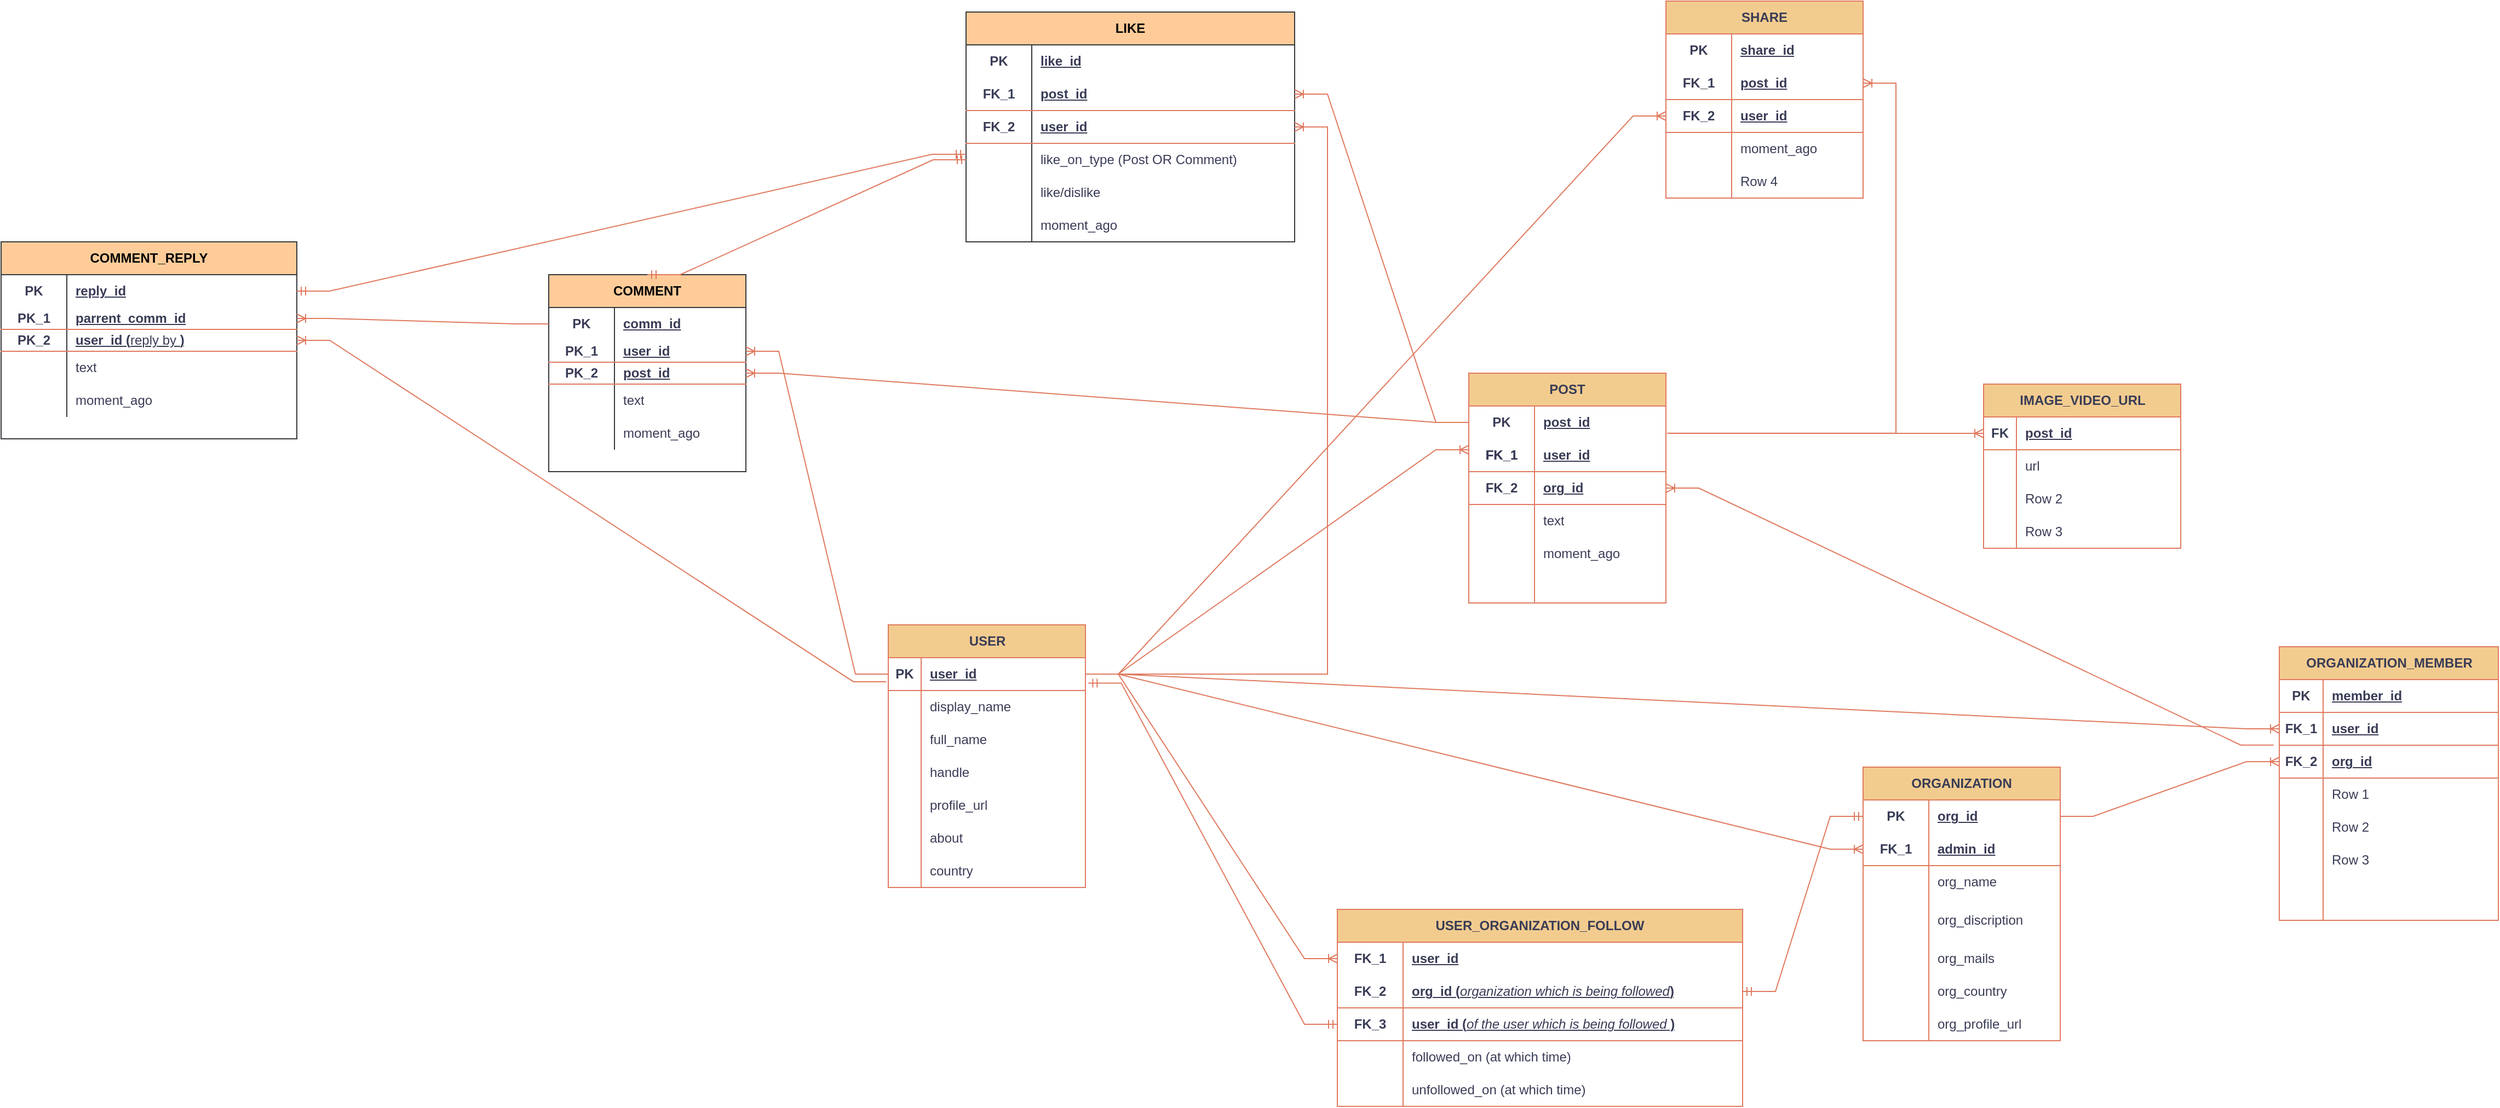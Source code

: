 <mxfile version="21.1.4" type="github">
  <diagram name="Page-1" id="aA0UJqPCgpMxrbMMOBgT">
    <mxGraphModel dx="2740" dy="1756" grid="1" gridSize="10" guides="1" tooltips="1" connect="1" arrows="1" fold="1" page="1" pageScale="1" pageWidth="1700" pageHeight="1100" math="0" shadow="0">
      <root>
        <mxCell id="0" />
        <mxCell id="1" parent="0" />
        <mxCell id="kjQyTJwnyCC9xIWLVBJH-1" value="USER" style="shape=table;startSize=30;container=1;collapsible=1;childLayout=tableLayout;fixedRows=1;rowLines=0;fontStyle=1;align=center;resizeLast=1;html=1;labelBackgroundColor=none;fillColor=#F2CC8F;strokeColor=#E07A5F;fontColor=#393C56;rounded=0;" parent="1" vertex="1">
          <mxGeometry x="430" y="400" width="180" height="240" as="geometry" />
        </mxCell>
        <mxCell id="kjQyTJwnyCC9xIWLVBJH-2" value="" style="shape=tableRow;horizontal=0;startSize=0;swimlaneHead=0;swimlaneBody=0;fillColor=none;collapsible=0;dropTarget=0;points=[[0,0.5],[1,0.5]];portConstraint=eastwest;top=0;left=0;right=0;bottom=1;labelBackgroundColor=none;strokeColor=#E07A5F;fontColor=#393C56;rounded=0;" parent="kjQyTJwnyCC9xIWLVBJH-1" vertex="1">
          <mxGeometry y="30" width="180" height="30" as="geometry" />
        </mxCell>
        <mxCell id="kjQyTJwnyCC9xIWLVBJH-3" value="PK" style="shape=partialRectangle;connectable=0;fillColor=none;top=0;left=0;bottom=0;right=0;fontStyle=1;overflow=hidden;whiteSpace=wrap;html=1;labelBackgroundColor=none;strokeColor=#E07A5F;fontColor=#393C56;rounded=0;" parent="kjQyTJwnyCC9xIWLVBJH-2" vertex="1">
          <mxGeometry width="30" height="30" as="geometry">
            <mxRectangle width="30" height="30" as="alternateBounds" />
          </mxGeometry>
        </mxCell>
        <mxCell id="kjQyTJwnyCC9xIWLVBJH-4" value="user_id" style="shape=partialRectangle;connectable=0;fillColor=none;top=0;left=0;bottom=0;right=0;align=left;spacingLeft=6;fontStyle=5;overflow=hidden;whiteSpace=wrap;html=1;labelBackgroundColor=none;strokeColor=#E07A5F;fontColor=#393C56;rounded=0;" parent="kjQyTJwnyCC9xIWLVBJH-2" vertex="1">
          <mxGeometry x="30" width="150" height="30" as="geometry">
            <mxRectangle width="150" height="30" as="alternateBounds" />
          </mxGeometry>
        </mxCell>
        <mxCell id="kjQyTJwnyCC9xIWLVBJH-5" value="" style="shape=tableRow;horizontal=0;startSize=0;swimlaneHead=0;swimlaneBody=0;fillColor=none;collapsible=0;dropTarget=0;points=[[0,0.5],[1,0.5]];portConstraint=eastwest;top=0;left=0;right=0;bottom=0;labelBackgroundColor=none;strokeColor=#E07A5F;fontColor=#393C56;rounded=0;" parent="kjQyTJwnyCC9xIWLVBJH-1" vertex="1">
          <mxGeometry y="60" width="180" height="30" as="geometry" />
        </mxCell>
        <mxCell id="kjQyTJwnyCC9xIWLVBJH-6" value="" style="shape=partialRectangle;connectable=0;fillColor=none;top=0;left=0;bottom=0;right=0;editable=1;overflow=hidden;whiteSpace=wrap;html=1;labelBackgroundColor=none;strokeColor=#E07A5F;fontColor=#393C56;rounded=0;" parent="kjQyTJwnyCC9xIWLVBJH-5" vertex="1">
          <mxGeometry width="30" height="30" as="geometry">
            <mxRectangle width="30" height="30" as="alternateBounds" />
          </mxGeometry>
        </mxCell>
        <mxCell id="kjQyTJwnyCC9xIWLVBJH-7" value="display_name" style="shape=partialRectangle;connectable=0;fillColor=none;top=0;left=0;bottom=0;right=0;align=left;spacingLeft=6;overflow=hidden;whiteSpace=wrap;html=1;labelBackgroundColor=none;strokeColor=#E07A5F;fontColor=#393C56;rounded=0;" parent="kjQyTJwnyCC9xIWLVBJH-5" vertex="1">
          <mxGeometry x="30" width="150" height="30" as="geometry">
            <mxRectangle width="150" height="30" as="alternateBounds" />
          </mxGeometry>
        </mxCell>
        <mxCell id="kjQyTJwnyCC9xIWLVBJH-122" value="" style="shape=tableRow;horizontal=0;startSize=0;swimlaneHead=0;swimlaneBody=0;fillColor=none;collapsible=0;dropTarget=0;points=[[0,0.5],[1,0.5]];portConstraint=eastwest;top=0;left=0;right=0;bottom=0;labelBackgroundColor=none;strokeColor=#E07A5F;fontColor=#393C56;rounded=0;" parent="kjQyTJwnyCC9xIWLVBJH-1" vertex="1">
          <mxGeometry y="90" width="180" height="30" as="geometry" />
        </mxCell>
        <mxCell id="kjQyTJwnyCC9xIWLVBJH-123" value="" style="shape=partialRectangle;connectable=0;fillColor=none;top=0;left=0;bottom=0;right=0;editable=1;overflow=hidden;whiteSpace=wrap;html=1;labelBackgroundColor=none;strokeColor=#E07A5F;fontColor=#393C56;rounded=0;" parent="kjQyTJwnyCC9xIWLVBJH-122" vertex="1">
          <mxGeometry width="30" height="30" as="geometry">
            <mxRectangle width="30" height="30" as="alternateBounds" />
          </mxGeometry>
        </mxCell>
        <mxCell id="kjQyTJwnyCC9xIWLVBJH-124" value="full_name" style="shape=partialRectangle;connectable=0;fillColor=none;top=0;left=0;bottom=0;right=0;align=left;spacingLeft=6;overflow=hidden;whiteSpace=wrap;html=1;labelBackgroundColor=none;strokeColor=#E07A5F;fontColor=#393C56;rounded=0;" parent="kjQyTJwnyCC9xIWLVBJH-122" vertex="1">
          <mxGeometry x="30" width="150" height="30" as="geometry">
            <mxRectangle width="150" height="30" as="alternateBounds" />
          </mxGeometry>
        </mxCell>
        <mxCell id="kjQyTJwnyCC9xIWLVBJH-11" value="" style="shape=tableRow;horizontal=0;startSize=0;swimlaneHead=0;swimlaneBody=0;fillColor=none;collapsible=0;dropTarget=0;points=[[0,0.5],[1,0.5]];portConstraint=eastwest;top=0;left=0;right=0;bottom=0;labelBackgroundColor=none;strokeColor=#E07A5F;fontColor=#393C56;rounded=0;" parent="kjQyTJwnyCC9xIWLVBJH-1" vertex="1">
          <mxGeometry y="120" width="180" height="30" as="geometry" />
        </mxCell>
        <mxCell id="kjQyTJwnyCC9xIWLVBJH-12" value="" style="shape=partialRectangle;connectable=0;fillColor=none;top=0;left=0;bottom=0;right=0;editable=1;overflow=hidden;whiteSpace=wrap;html=1;labelBackgroundColor=none;strokeColor=#E07A5F;fontColor=#393C56;rounded=0;" parent="kjQyTJwnyCC9xIWLVBJH-11" vertex="1">
          <mxGeometry width="30" height="30" as="geometry">
            <mxRectangle width="30" height="30" as="alternateBounds" />
          </mxGeometry>
        </mxCell>
        <mxCell id="kjQyTJwnyCC9xIWLVBJH-13" value="handle" style="shape=partialRectangle;connectable=0;fillColor=none;top=0;left=0;bottom=0;right=0;align=left;spacingLeft=6;overflow=hidden;whiteSpace=wrap;html=1;labelBackgroundColor=none;strokeColor=#E07A5F;fontColor=#393C56;rounded=0;" parent="kjQyTJwnyCC9xIWLVBJH-11" vertex="1">
          <mxGeometry x="30" width="150" height="30" as="geometry">
            <mxRectangle width="150" height="30" as="alternateBounds" />
          </mxGeometry>
        </mxCell>
        <mxCell id="kjQyTJwnyCC9xIWLVBJH-16" value="" style="shape=tableRow;horizontal=0;startSize=0;swimlaneHead=0;swimlaneBody=0;fillColor=none;collapsible=0;dropTarget=0;points=[[0,0.5],[1,0.5]];portConstraint=eastwest;top=0;left=0;right=0;bottom=0;labelBackgroundColor=none;strokeColor=#E07A5F;fontColor=#393C56;rounded=0;" parent="kjQyTJwnyCC9xIWLVBJH-1" vertex="1">
          <mxGeometry y="150" width="180" height="30" as="geometry" />
        </mxCell>
        <mxCell id="kjQyTJwnyCC9xIWLVBJH-17" value="" style="shape=partialRectangle;connectable=0;fillColor=none;top=0;left=0;bottom=0;right=0;editable=1;overflow=hidden;whiteSpace=wrap;html=1;labelBackgroundColor=none;strokeColor=#E07A5F;fontColor=#393C56;rounded=0;" parent="kjQyTJwnyCC9xIWLVBJH-16" vertex="1">
          <mxGeometry width="30" height="30" as="geometry">
            <mxRectangle width="30" height="30" as="alternateBounds" />
          </mxGeometry>
        </mxCell>
        <mxCell id="kjQyTJwnyCC9xIWLVBJH-18" value="profile_url" style="shape=partialRectangle;connectable=0;fillColor=none;top=0;left=0;bottom=0;right=0;align=left;spacingLeft=6;overflow=hidden;whiteSpace=wrap;html=1;labelBackgroundColor=none;strokeColor=#E07A5F;fontColor=#393C56;rounded=0;" parent="kjQyTJwnyCC9xIWLVBJH-16" vertex="1">
          <mxGeometry x="30" width="150" height="30" as="geometry">
            <mxRectangle width="150" height="30" as="alternateBounds" />
          </mxGeometry>
        </mxCell>
        <mxCell id="kjQyTJwnyCC9xIWLVBJH-35" value="" style="shape=tableRow;horizontal=0;startSize=0;swimlaneHead=0;swimlaneBody=0;fillColor=none;collapsible=0;dropTarget=0;points=[[0,0.5],[1,0.5]];portConstraint=eastwest;top=0;left=0;right=0;bottom=0;labelBackgroundColor=none;strokeColor=#E07A5F;fontColor=#393C56;rounded=0;" parent="kjQyTJwnyCC9xIWLVBJH-1" vertex="1">
          <mxGeometry y="180" width="180" height="30" as="geometry" />
        </mxCell>
        <mxCell id="kjQyTJwnyCC9xIWLVBJH-36" value="" style="shape=partialRectangle;connectable=0;fillColor=none;top=0;left=0;bottom=0;right=0;editable=1;overflow=hidden;whiteSpace=wrap;html=1;labelBackgroundColor=none;strokeColor=#E07A5F;fontColor=#393C56;rounded=0;" parent="kjQyTJwnyCC9xIWLVBJH-35" vertex="1">
          <mxGeometry width="30" height="30" as="geometry">
            <mxRectangle width="30" height="30" as="alternateBounds" />
          </mxGeometry>
        </mxCell>
        <mxCell id="kjQyTJwnyCC9xIWLVBJH-37" value="about" style="shape=partialRectangle;connectable=0;fillColor=none;top=0;left=0;bottom=0;right=0;align=left;spacingLeft=6;overflow=hidden;whiteSpace=wrap;html=1;labelBackgroundColor=none;strokeColor=#E07A5F;fontColor=#393C56;rounded=0;" parent="kjQyTJwnyCC9xIWLVBJH-35" vertex="1">
          <mxGeometry x="30" width="150" height="30" as="geometry">
            <mxRectangle width="150" height="30" as="alternateBounds" />
          </mxGeometry>
        </mxCell>
        <mxCell id="kjQyTJwnyCC9xIWLVBJH-38" value="" style="shape=tableRow;horizontal=0;startSize=0;swimlaneHead=0;swimlaneBody=0;fillColor=none;collapsible=0;dropTarget=0;points=[[0,0.5],[1,0.5]];portConstraint=eastwest;top=0;left=0;right=0;bottom=0;labelBackgroundColor=none;strokeColor=#E07A5F;fontColor=#393C56;rounded=0;" parent="kjQyTJwnyCC9xIWLVBJH-1" vertex="1">
          <mxGeometry y="210" width="180" height="30" as="geometry" />
        </mxCell>
        <mxCell id="kjQyTJwnyCC9xIWLVBJH-39" value="" style="shape=partialRectangle;connectable=0;fillColor=none;top=0;left=0;bottom=0;right=0;editable=1;overflow=hidden;whiteSpace=wrap;html=1;labelBackgroundColor=none;strokeColor=#E07A5F;fontColor=#393C56;rounded=0;" parent="kjQyTJwnyCC9xIWLVBJH-38" vertex="1">
          <mxGeometry width="30" height="30" as="geometry">
            <mxRectangle width="30" height="30" as="alternateBounds" />
          </mxGeometry>
        </mxCell>
        <mxCell id="kjQyTJwnyCC9xIWLVBJH-40" value="country" style="shape=partialRectangle;connectable=0;fillColor=none;top=0;left=0;bottom=0;right=0;align=left;spacingLeft=6;overflow=hidden;whiteSpace=wrap;html=1;labelBackgroundColor=none;strokeColor=#E07A5F;fontColor=#393C56;rounded=0;" parent="kjQyTJwnyCC9xIWLVBJH-38" vertex="1">
          <mxGeometry x="30" width="150" height="30" as="geometry">
            <mxRectangle width="150" height="30" as="alternateBounds" />
          </mxGeometry>
        </mxCell>
        <mxCell id="kjQyTJwnyCC9xIWLVBJH-41" value="POST" style="shape=table;startSize=30;container=1;collapsible=1;childLayout=tableLayout;fixedRows=1;rowLines=0;fontStyle=1;align=center;resizeLast=1;html=1;whiteSpace=wrap;labelBackgroundColor=none;fillColor=#F2CC8F;strokeColor=#E07A5F;fontColor=#393C56;rounded=0;" parent="1" vertex="1">
          <mxGeometry x="960" y="170" width="180" height="210" as="geometry" />
        </mxCell>
        <mxCell id="kjQyTJwnyCC9xIWLVBJH-42" value="" style="shape=tableRow;horizontal=0;startSize=0;swimlaneHead=0;swimlaneBody=0;fillColor=none;collapsible=0;dropTarget=0;points=[[0,0.5],[1,0.5]];portConstraint=eastwest;top=0;left=0;right=0;bottom=0;html=1;labelBackgroundColor=none;strokeColor=#E07A5F;fontColor=#393C56;rounded=0;" parent="kjQyTJwnyCC9xIWLVBJH-41" vertex="1">
          <mxGeometry y="30" width="180" height="30" as="geometry" />
        </mxCell>
        <mxCell id="kjQyTJwnyCC9xIWLVBJH-43" value="PK" style="shape=partialRectangle;connectable=0;fillColor=none;top=0;left=0;bottom=0;right=0;fontStyle=1;overflow=hidden;html=1;whiteSpace=wrap;labelBackgroundColor=none;strokeColor=#E07A5F;fontColor=#393C56;rounded=0;" parent="kjQyTJwnyCC9xIWLVBJH-42" vertex="1">
          <mxGeometry width="60" height="30" as="geometry">
            <mxRectangle width="60" height="30" as="alternateBounds" />
          </mxGeometry>
        </mxCell>
        <mxCell id="kjQyTJwnyCC9xIWLVBJH-44" value="post_id" style="shape=partialRectangle;connectable=0;fillColor=none;top=0;left=0;bottom=0;right=0;align=left;spacingLeft=6;fontStyle=5;overflow=hidden;html=1;whiteSpace=wrap;labelBackgroundColor=none;strokeColor=#E07A5F;fontColor=#393C56;rounded=0;" parent="kjQyTJwnyCC9xIWLVBJH-42" vertex="1">
          <mxGeometry x="60" width="120" height="30" as="geometry">
            <mxRectangle width="120" height="30" as="alternateBounds" />
          </mxGeometry>
        </mxCell>
        <mxCell id="kjQyTJwnyCC9xIWLVBJH-45" value="" style="shape=tableRow;horizontal=0;startSize=0;swimlaneHead=0;swimlaneBody=0;fillColor=none;collapsible=0;dropTarget=0;points=[[0,0.5],[1,0.5]];portConstraint=eastwest;top=0;left=0;right=0;bottom=1;html=1;labelBackgroundColor=none;strokeColor=#E07A5F;fontColor=#393C56;rounded=0;" parent="kjQyTJwnyCC9xIWLVBJH-41" vertex="1">
          <mxGeometry y="60" width="180" height="30" as="geometry" />
        </mxCell>
        <mxCell id="kjQyTJwnyCC9xIWLVBJH-46" value="FK_1" style="shape=partialRectangle;connectable=0;fillColor=none;top=0;left=0;bottom=0;right=0;fontStyle=1;overflow=hidden;html=1;whiteSpace=wrap;labelBackgroundColor=none;strokeColor=#E07A5F;fontColor=#393C56;rounded=0;" parent="kjQyTJwnyCC9xIWLVBJH-45" vertex="1">
          <mxGeometry width="60" height="30" as="geometry">
            <mxRectangle width="60" height="30" as="alternateBounds" />
          </mxGeometry>
        </mxCell>
        <mxCell id="kjQyTJwnyCC9xIWLVBJH-47" value="user_id" style="shape=partialRectangle;connectable=0;fillColor=none;top=0;left=0;bottom=0;right=0;align=left;spacingLeft=6;fontStyle=5;overflow=hidden;html=1;whiteSpace=wrap;labelBackgroundColor=none;strokeColor=#E07A5F;fontColor=#393C56;rounded=0;" parent="kjQyTJwnyCC9xIWLVBJH-45" vertex="1">
          <mxGeometry x="60" width="120" height="30" as="geometry">
            <mxRectangle width="120" height="30" as="alternateBounds" />
          </mxGeometry>
        </mxCell>
        <mxCell id="kjQyTJwnyCC9xIWLVBJH-80" value="" style="shape=tableRow;horizontal=0;startSize=0;swimlaneHead=0;swimlaneBody=0;fillColor=none;collapsible=0;dropTarget=0;points=[[0,0.5],[1,0.5]];portConstraint=eastwest;top=0;left=0;right=0;bottom=1;html=1;labelBackgroundColor=none;strokeColor=#E07A5F;fontColor=#393C56;rounded=0;" parent="kjQyTJwnyCC9xIWLVBJH-41" vertex="1">
          <mxGeometry y="90" width="180" height="30" as="geometry" />
        </mxCell>
        <mxCell id="kjQyTJwnyCC9xIWLVBJH-81" value="FK_2" style="shape=partialRectangle;connectable=0;fillColor=none;top=0;left=0;bottom=0;right=0;fontStyle=1;overflow=hidden;html=1;whiteSpace=wrap;labelBackgroundColor=none;strokeColor=#E07A5F;fontColor=#393C56;rounded=0;" parent="kjQyTJwnyCC9xIWLVBJH-80" vertex="1">
          <mxGeometry width="60" height="30" as="geometry">
            <mxRectangle width="60" height="30" as="alternateBounds" />
          </mxGeometry>
        </mxCell>
        <mxCell id="kjQyTJwnyCC9xIWLVBJH-82" value="org_id" style="shape=partialRectangle;connectable=0;fillColor=none;top=0;left=0;bottom=0;right=0;align=left;spacingLeft=6;fontStyle=5;overflow=hidden;html=1;whiteSpace=wrap;labelBackgroundColor=none;strokeColor=#E07A5F;fontColor=#393C56;rounded=0;" parent="kjQyTJwnyCC9xIWLVBJH-80" vertex="1">
          <mxGeometry x="60" width="120" height="30" as="geometry">
            <mxRectangle width="120" height="30" as="alternateBounds" />
          </mxGeometry>
        </mxCell>
        <mxCell id="kjQyTJwnyCC9xIWLVBJH-48" value="" style="shape=tableRow;horizontal=0;startSize=0;swimlaneHead=0;swimlaneBody=0;fillColor=none;collapsible=0;dropTarget=0;points=[[0,0.5],[1,0.5]];portConstraint=eastwest;top=0;left=0;right=0;bottom=0;html=1;labelBackgroundColor=none;strokeColor=#E07A5F;fontColor=#393C56;rounded=0;" parent="kjQyTJwnyCC9xIWLVBJH-41" vertex="1">
          <mxGeometry y="120" width="180" height="30" as="geometry" />
        </mxCell>
        <mxCell id="kjQyTJwnyCC9xIWLVBJH-49" value="" style="shape=partialRectangle;connectable=0;fillColor=none;top=0;left=0;bottom=0;right=0;editable=1;overflow=hidden;html=1;whiteSpace=wrap;labelBackgroundColor=none;strokeColor=#E07A5F;fontColor=#393C56;rounded=0;" parent="kjQyTJwnyCC9xIWLVBJH-48" vertex="1">
          <mxGeometry width="60" height="30" as="geometry">
            <mxRectangle width="60" height="30" as="alternateBounds" />
          </mxGeometry>
        </mxCell>
        <mxCell id="kjQyTJwnyCC9xIWLVBJH-50" value="text" style="shape=partialRectangle;connectable=0;fillColor=none;top=0;left=0;bottom=0;right=0;align=left;spacingLeft=6;overflow=hidden;html=1;whiteSpace=wrap;labelBackgroundColor=none;strokeColor=#E07A5F;fontColor=#393C56;rounded=0;" parent="kjQyTJwnyCC9xIWLVBJH-48" vertex="1">
          <mxGeometry x="60" width="120" height="30" as="geometry">
            <mxRectangle width="120" height="30" as="alternateBounds" />
          </mxGeometry>
        </mxCell>
        <mxCell id="kjQyTJwnyCC9xIWLVBJH-51" value="" style="shape=tableRow;horizontal=0;startSize=0;swimlaneHead=0;swimlaneBody=0;fillColor=none;collapsible=0;dropTarget=0;points=[[0,0.5],[1,0.5]];portConstraint=eastwest;top=0;left=0;right=0;bottom=0;html=1;labelBackgroundColor=none;strokeColor=#E07A5F;fontColor=#393C56;rounded=0;" parent="kjQyTJwnyCC9xIWLVBJH-41" vertex="1">
          <mxGeometry y="150" width="180" height="30" as="geometry" />
        </mxCell>
        <mxCell id="kjQyTJwnyCC9xIWLVBJH-52" value="" style="shape=partialRectangle;connectable=0;fillColor=none;top=0;left=0;bottom=0;right=0;editable=1;overflow=hidden;html=1;whiteSpace=wrap;labelBackgroundColor=none;strokeColor=#E07A5F;fontColor=#393C56;rounded=0;" parent="kjQyTJwnyCC9xIWLVBJH-51" vertex="1">
          <mxGeometry width="60" height="30" as="geometry">
            <mxRectangle width="60" height="30" as="alternateBounds" />
          </mxGeometry>
        </mxCell>
        <mxCell id="kjQyTJwnyCC9xIWLVBJH-53" value="moment_ago" style="shape=partialRectangle;connectable=0;fillColor=none;top=0;left=0;bottom=0;right=0;align=left;spacingLeft=6;overflow=hidden;html=1;whiteSpace=wrap;labelBackgroundColor=none;strokeColor=#E07A5F;fontColor=#393C56;rounded=0;" parent="kjQyTJwnyCC9xIWLVBJH-51" vertex="1">
          <mxGeometry x="60" width="120" height="30" as="geometry">
            <mxRectangle width="120" height="30" as="alternateBounds" />
          </mxGeometry>
        </mxCell>
        <mxCell id="kjQyTJwnyCC9xIWLVBJH-202" value="" style="shape=tableRow;horizontal=0;startSize=0;swimlaneHead=0;swimlaneBody=0;fillColor=none;collapsible=0;dropTarget=0;points=[[0,0.5],[1,0.5]];portConstraint=eastwest;top=0;left=0;right=0;bottom=0;html=1;labelBackgroundColor=none;strokeColor=#E07A5F;fontColor=#393C56;rounded=0;" parent="kjQyTJwnyCC9xIWLVBJH-41" vertex="1">
          <mxGeometry y="180" width="180" height="30" as="geometry" />
        </mxCell>
        <mxCell id="kjQyTJwnyCC9xIWLVBJH-203" value="" style="shape=partialRectangle;connectable=0;fillColor=none;top=0;left=0;bottom=0;right=0;editable=1;overflow=hidden;html=1;whiteSpace=wrap;labelBackgroundColor=none;strokeColor=#E07A5F;fontColor=#393C56;rounded=0;" parent="kjQyTJwnyCC9xIWLVBJH-202" vertex="1">
          <mxGeometry width="60" height="30" as="geometry">
            <mxRectangle width="60" height="30" as="alternateBounds" />
          </mxGeometry>
        </mxCell>
        <mxCell id="kjQyTJwnyCC9xIWLVBJH-204" value="" style="shape=partialRectangle;connectable=0;fillColor=none;top=0;left=0;bottom=0;right=0;align=left;spacingLeft=6;overflow=hidden;html=1;whiteSpace=wrap;labelBackgroundColor=none;strokeColor=#E07A5F;fontColor=#393C56;rounded=0;" parent="kjQyTJwnyCC9xIWLVBJH-202" vertex="1">
          <mxGeometry x="60" width="120" height="30" as="geometry">
            <mxRectangle width="120" height="30" as="alternateBounds" />
          </mxGeometry>
        </mxCell>
        <mxCell id="kjQyTJwnyCC9xIWLVBJH-77" value="FK_1" style="shape=partialRectangle;connectable=0;fillColor=none;top=0;left=0;bottom=0;right=0;fontStyle=1;overflow=hidden;html=1;whiteSpace=wrap;labelBackgroundColor=none;strokeColor=#E07A5F;fontColor=#393C56;rounded=0;" parent="1" vertex="1">
          <mxGeometry x="960" y="230" width="60" height="30" as="geometry">
            <mxRectangle width="60" height="30" as="alternateBounds" />
          </mxGeometry>
        </mxCell>
        <mxCell id="kjQyTJwnyCC9xIWLVBJH-84" value="IMAGE_VIDEO_URL" style="shape=table;startSize=30;container=1;collapsible=1;childLayout=tableLayout;fixedRows=1;rowLines=0;fontStyle=1;align=center;resizeLast=1;html=1;labelBackgroundColor=none;fillColor=#F2CC8F;strokeColor=#E07A5F;fontColor=#393C56;rounded=0;" parent="1" vertex="1">
          <mxGeometry x="1430" y="180" width="180" height="150" as="geometry" />
        </mxCell>
        <mxCell id="kjQyTJwnyCC9xIWLVBJH-85" value="" style="shape=tableRow;horizontal=0;startSize=0;swimlaneHead=0;swimlaneBody=0;fillColor=none;collapsible=0;dropTarget=0;points=[[0,0.5],[1,0.5]];portConstraint=eastwest;top=0;left=0;right=0;bottom=1;labelBackgroundColor=none;strokeColor=#E07A5F;fontColor=#393C56;rounded=0;" parent="kjQyTJwnyCC9xIWLVBJH-84" vertex="1">
          <mxGeometry y="30" width="180" height="30" as="geometry" />
        </mxCell>
        <mxCell id="kjQyTJwnyCC9xIWLVBJH-86" value="FK" style="shape=partialRectangle;connectable=0;fillColor=none;top=0;left=0;bottom=0;right=0;fontStyle=1;overflow=hidden;whiteSpace=wrap;html=1;labelBackgroundColor=none;strokeColor=#E07A5F;fontColor=#393C56;rounded=0;" parent="kjQyTJwnyCC9xIWLVBJH-85" vertex="1">
          <mxGeometry width="30" height="30" as="geometry">
            <mxRectangle width="30" height="30" as="alternateBounds" />
          </mxGeometry>
        </mxCell>
        <mxCell id="kjQyTJwnyCC9xIWLVBJH-87" value="post_id" style="shape=partialRectangle;connectable=0;fillColor=none;top=0;left=0;bottom=0;right=0;align=left;spacingLeft=6;fontStyle=5;overflow=hidden;whiteSpace=wrap;html=1;labelBackgroundColor=none;strokeColor=#E07A5F;fontColor=#393C56;rounded=0;" parent="kjQyTJwnyCC9xIWLVBJH-85" vertex="1">
          <mxGeometry x="30" width="150" height="30" as="geometry">
            <mxRectangle width="150" height="30" as="alternateBounds" />
          </mxGeometry>
        </mxCell>
        <mxCell id="kjQyTJwnyCC9xIWLVBJH-88" value="" style="shape=tableRow;horizontal=0;startSize=0;swimlaneHead=0;swimlaneBody=0;fillColor=none;collapsible=0;dropTarget=0;points=[[0,0.5],[1,0.5]];portConstraint=eastwest;top=0;left=0;right=0;bottom=0;labelBackgroundColor=none;strokeColor=#E07A5F;fontColor=#393C56;rounded=0;" parent="kjQyTJwnyCC9xIWLVBJH-84" vertex="1">
          <mxGeometry y="60" width="180" height="30" as="geometry" />
        </mxCell>
        <mxCell id="kjQyTJwnyCC9xIWLVBJH-89" value="" style="shape=partialRectangle;connectable=0;fillColor=none;top=0;left=0;bottom=0;right=0;editable=1;overflow=hidden;whiteSpace=wrap;html=1;labelBackgroundColor=none;strokeColor=#E07A5F;fontColor=#393C56;rounded=0;" parent="kjQyTJwnyCC9xIWLVBJH-88" vertex="1">
          <mxGeometry width="30" height="30" as="geometry">
            <mxRectangle width="30" height="30" as="alternateBounds" />
          </mxGeometry>
        </mxCell>
        <mxCell id="kjQyTJwnyCC9xIWLVBJH-90" value="url" style="shape=partialRectangle;connectable=0;fillColor=none;top=0;left=0;bottom=0;right=0;align=left;spacingLeft=6;overflow=hidden;whiteSpace=wrap;html=1;labelBackgroundColor=none;strokeColor=#E07A5F;fontColor=#393C56;rounded=0;" parent="kjQyTJwnyCC9xIWLVBJH-88" vertex="1">
          <mxGeometry x="30" width="150" height="30" as="geometry">
            <mxRectangle width="150" height="30" as="alternateBounds" />
          </mxGeometry>
        </mxCell>
        <mxCell id="kjQyTJwnyCC9xIWLVBJH-91" value="" style="shape=tableRow;horizontal=0;startSize=0;swimlaneHead=0;swimlaneBody=0;fillColor=none;collapsible=0;dropTarget=0;points=[[0,0.5],[1,0.5]];portConstraint=eastwest;top=0;left=0;right=0;bottom=0;labelBackgroundColor=none;strokeColor=#E07A5F;fontColor=#393C56;rounded=0;" parent="kjQyTJwnyCC9xIWLVBJH-84" vertex="1">
          <mxGeometry y="90" width="180" height="30" as="geometry" />
        </mxCell>
        <mxCell id="kjQyTJwnyCC9xIWLVBJH-92" value="" style="shape=partialRectangle;connectable=0;fillColor=none;top=0;left=0;bottom=0;right=0;editable=1;overflow=hidden;whiteSpace=wrap;html=1;labelBackgroundColor=none;strokeColor=#E07A5F;fontColor=#393C56;rounded=0;" parent="kjQyTJwnyCC9xIWLVBJH-91" vertex="1">
          <mxGeometry width="30" height="30" as="geometry">
            <mxRectangle width="30" height="30" as="alternateBounds" />
          </mxGeometry>
        </mxCell>
        <mxCell id="kjQyTJwnyCC9xIWLVBJH-93" value="Row 2" style="shape=partialRectangle;connectable=0;fillColor=none;top=0;left=0;bottom=0;right=0;align=left;spacingLeft=6;overflow=hidden;whiteSpace=wrap;html=1;labelBackgroundColor=none;strokeColor=#E07A5F;fontColor=#393C56;rounded=0;" parent="kjQyTJwnyCC9xIWLVBJH-91" vertex="1">
          <mxGeometry x="30" width="150" height="30" as="geometry">
            <mxRectangle width="150" height="30" as="alternateBounds" />
          </mxGeometry>
        </mxCell>
        <mxCell id="kjQyTJwnyCC9xIWLVBJH-94" value="" style="shape=tableRow;horizontal=0;startSize=0;swimlaneHead=0;swimlaneBody=0;fillColor=none;collapsible=0;dropTarget=0;points=[[0,0.5],[1,0.5]];portConstraint=eastwest;top=0;left=0;right=0;bottom=0;labelBackgroundColor=none;strokeColor=#E07A5F;fontColor=#393C56;rounded=0;" parent="kjQyTJwnyCC9xIWLVBJH-84" vertex="1">
          <mxGeometry y="120" width="180" height="30" as="geometry" />
        </mxCell>
        <mxCell id="kjQyTJwnyCC9xIWLVBJH-95" value="" style="shape=partialRectangle;connectable=0;fillColor=none;top=0;left=0;bottom=0;right=0;editable=1;overflow=hidden;whiteSpace=wrap;html=1;labelBackgroundColor=none;strokeColor=#E07A5F;fontColor=#393C56;rounded=0;" parent="kjQyTJwnyCC9xIWLVBJH-94" vertex="1">
          <mxGeometry width="30" height="30" as="geometry">
            <mxRectangle width="30" height="30" as="alternateBounds" />
          </mxGeometry>
        </mxCell>
        <mxCell id="kjQyTJwnyCC9xIWLVBJH-96" value="Row 3" style="shape=partialRectangle;connectable=0;fillColor=none;top=0;left=0;bottom=0;right=0;align=left;spacingLeft=6;overflow=hidden;whiteSpace=wrap;html=1;labelBackgroundColor=none;strokeColor=#E07A5F;fontColor=#393C56;rounded=0;" parent="kjQyTJwnyCC9xIWLVBJH-94" vertex="1">
          <mxGeometry x="30" width="150" height="30" as="geometry">
            <mxRectangle width="150" height="30" as="alternateBounds" />
          </mxGeometry>
        </mxCell>
        <mxCell id="kjQyTJwnyCC9xIWLVBJH-98" value="ORGANIZATION" style="shape=table;startSize=30;container=1;collapsible=1;childLayout=tableLayout;fixedRows=1;rowLines=0;fontStyle=1;align=center;resizeLast=1;html=1;whiteSpace=wrap;labelBackgroundColor=none;fillColor=#F2CC8F;strokeColor=#E07A5F;fontColor=#393C56;rounded=0;" parent="1" vertex="1">
          <mxGeometry x="1320" y="530" width="180" height="250" as="geometry" />
        </mxCell>
        <mxCell id="kjQyTJwnyCC9xIWLVBJH-99" value="" style="shape=tableRow;horizontal=0;startSize=0;swimlaneHead=0;swimlaneBody=0;fillColor=none;collapsible=0;dropTarget=0;points=[[0,0.5],[1,0.5]];portConstraint=eastwest;top=0;left=0;right=0;bottom=0;html=1;labelBackgroundColor=none;strokeColor=#E07A5F;fontColor=#393C56;rounded=0;" parent="kjQyTJwnyCC9xIWLVBJH-98" vertex="1">
          <mxGeometry y="30" width="180" height="30" as="geometry" />
        </mxCell>
        <mxCell id="kjQyTJwnyCC9xIWLVBJH-100" value="PK" style="shape=partialRectangle;connectable=0;fillColor=none;top=0;left=0;bottom=0;right=0;fontStyle=1;overflow=hidden;html=1;whiteSpace=wrap;labelBackgroundColor=none;strokeColor=#E07A5F;fontColor=#393C56;rounded=0;" parent="kjQyTJwnyCC9xIWLVBJH-99" vertex="1">
          <mxGeometry width="60" height="30" as="geometry">
            <mxRectangle width="60" height="30" as="alternateBounds" />
          </mxGeometry>
        </mxCell>
        <mxCell id="kjQyTJwnyCC9xIWLVBJH-101" value="org_id" style="shape=partialRectangle;connectable=0;fillColor=none;top=0;left=0;bottom=0;right=0;align=left;spacingLeft=6;fontStyle=5;overflow=hidden;html=1;whiteSpace=wrap;labelBackgroundColor=none;strokeColor=#E07A5F;fontColor=#393C56;rounded=0;" parent="kjQyTJwnyCC9xIWLVBJH-99" vertex="1">
          <mxGeometry x="60" width="120" height="30" as="geometry">
            <mxRectangle width="120" height="30" as="alternateBounds" />
          </mxGeometry>
        </mxCell>
        <mxCell id="kjQyTJwnyCC9xIWLVBJH-102" value="" style="shape=tableRow;horizontal=0;startSize=0;swimlaneHead=0;swimlaneBody=0;fillColor=none;collapsible=0;dropTarget=0;points=[[0,0.5],[1,0.5]];portConstraint=eastwest;top=0;left=0;right=0;bottom=1;html=1;labelBackgroundColor=none;strokeColor=#E07A5F;fontColor=#393C56;rounded=0;" parent="kjQyTJwnyCC9xIWLVBJH-98" vertex="1">
          <mxGeometry y="60" width="180" height="30" as="geometry" />
        </mxCell>
        <mxCell id="kjQyTJwnyCC9xIWLVBJH-103" value="FK_1" style="shape=partialRectangle;connectable=0;fillColor=none;top=0;left=0;bottom=0;right=0;fontStyle=1;overflow=hidden;html=1;whiteSpace=wrap;labelBackgroundColor=none;strokeColor=#E07A5F;fontColor=#393C56;rounded=0;" parent="kjQyTJwnyCC9xIWLVBJH-102" vertex="1">
          <mxGeometry width="60" height="30" as="geometry">
            <mxRectangle width="60" height="30" as="alternateBounds" />
          </mxGeometry>
        </mxCell>
        <mxCell id="kjQyTJwnyCC9xIWLVBJH-104" value="admin_id" style="shape=partialRectangle;connectable=0;fillColor=none;top=0;left=0;bottom=0;right=0;align=left;spacingLeft=6;fontStyle=5;overflow=hidden;html=1;whiteSpace=wrap;labelBackgroundColor=none;strokeColor=#E07A5F;fontColor=#393C56;rounded=0;" parent="kjQyTJwnyCC9xIWLVBJH-102" vertex="1">
          <mxGeometry x="60" width="120" height="30" as="geometry">
            <mxRectangle width="120" height="30" as="alternateBounds" />
          </mxGeometry>
        </mxCell>
        <mxCell id="kjQyTJwnyCC9xIWLVBJH-105" value="" style="shape=tableRow;horizontal=0;startSize=0;swimlaneHead=0;swimlaneBody=0;fillColor=none;collapsible=0;dropTarget=0;points=[[0,0.5],[1,0.5]];portConstraint=eastwest;top=0;left=0;right=0;bottom=0;html=1;labelBackgroundColor=none;strokeColor=#E07A5F;fontColor=#393C56;rounded=0;" parent="kjQyTJwnyCC9xIWLVBJH-98" vertex="1">
          <mxGeometry y="90" width="180" height="30" as="geometry" />
        </mxCell>
        <mxCell id="kjQyTJwnyCC9xIWLVBJH-106" value="" style="shape=partialRectangle;connectable=0;fillColor=none;top=0;left=0;bottom=0;right=0;editable=1;overflow=hidden;html=1;whiteSpace=wrap;labelBackgroundColor=none;strokeColor=#E07A5F;fontColor=#393C56;rounded=0;" parent="kjQyTJwnyCC9xIWLVBJH-105" vertex="1">
          <mxGeometry width="60" height="30" as="geometry">
            <mxRectangle width="60" height="30" as="alternateBounds" />
          </mxGeometry>
        </mxCell>
        <mxCell id="kjQyTJwnyCC9xIWLVBJH-107" value="org_name" style="shape=partialRectangle;connectable=0;fillColor=none;top=0;left=0;bottom=0;right=0;align=left;spacingLeft=6;overflow=hidden;html=1;whiteSpace=wrap;labelBackgroundColor=none;strokeColor=#E07A5F;fontColor=#393C56;rounded=0;" parent="kjQyTJwnyCC9xIWLVBJH-105" vertex="1">
          <mxGeometry x="60" width="120" height="30" as="geometry">
            <mxRectangle width="120" height="30" as="alternateBounds" />
          </mxGeometry>
        </mxCell>
        <mxCell id="kjQyTJwnyCC9xIWLVBJH-108" value="" style="shape=tableRow;horizontal=0;startSize=0;swimlaneHead=0;swimlaneBody=0;fillColor=none;collapsible=0;dropTarget=0;points=[[0,0.5],[1,0.5]];portConstraint=eastwest;top=0;left=0;right=0;bottom=0;html=1;labelBackgroundColor=none;strokeColor=#E07A5F;fontColor=#393C56;rounded=0;" parent="kjQyTJwnyCC9xIWLVBJH-98" vertex="1">
          <mxGeometry y="120" width="180" height="40" as="geometry" />
        </mxCell>
        <mxCell id="kjQyTJwnyCC9xIWLVBJH-109" value="" style="shape=partialRectangle;connectable=0;fillColor=none;top=0;left=0;bottom=0;right=0;editable=1;overflow=hidden;html=1;whiteSpace=wrap;labelBackgroundColor=none;strokeColor=#E07A5F;fontColor=#393C56;rounded=0;" parent="kjQyTJwnyCC9xIWLVBJH-108" vertex="1">
          <mxGeometry width="60" height="40" as="geometry">
            <mxRectangle width="60" height="40" as="alternateBounds" />
          </mxGeometry>
        </mxCell>
        <mxCell id="kjQyTJwnyCC9xIWLVBJH-110" value="org_discription" style="shape=partialRectangle;connectable=0;fillColor=none;top=0;left=0;bottom=0;right=0;align=left;spacingLeft=6;overflow=hidden;html=1;whiteSpace=wrap;labelBackgroundColor=none;strokeColor=#E07A5F;fontColor=#393C56;rounded=0;" parent="kjQyTJwnyCC9xIWLVBJH-108" vertex="1">
          <mxGeometry x="60" width="120" height="40" as="geometry">
            <mxRectangle width="120" height="40" as="alternateBounds" />
          </mxGeometry>
        </mxCell>
        <mxCell id="kjQyTJwnyCC9xIWLVBJH-111" value="" style="shape=tableRow;horizontal=0;startSize=0;swimlaneHead=0;swimlaneBody=0;fillColor=none;collapsible=0;dropTarget=0;points=[[0,0.5],[1,0.5]];portConstraint=eastwest;top=0;left=0;right=0;bottom=0;html=1;labelBackgroundColor=none;strokeColor=#E07A5F;fontColor=#393C56;rounded=0;" parent="kjQyTJwnyCC9xIWLVBJH-98" vertex="1">
          <mxGeometry y="160" width="180" height="30" as="geometry" />
        </mxCell>
        <mxCell id="kjQyTJwnyCC9xIWLVBJH-112" value="" style="shape=partialRectangle;connectable=0;fillColor=none;top=0;left=0;bottom=0;right=0;editable=1;overflow=hidden;html=1;whiteSpace=wrap;labelBackgroundColor=none;strokeColor=#E07A5F;fontColor=#393C56;rounded=0;" parent="kjQyTJwnyCC9xIWLVBJH-111" vertex="1">
          <mxGeometry width="60" height="30" as="geometry">
            <mxRectangle width="60" height="30" as="alternateBounds" />
          </mxGeometry>
        </mxCell>
        <mxCell id="kjQyTJwnyCC9xIWLVBJH-113" value="org_mails" style="shape=partialRectangle;connectable=0;fillColor=none;top=0;left=0;bottom=0;right=0;align=left;spacingLeft=6;overflow=hidden;html=1;whiteSpace=wrap;labelBackgroundColor=none;strokeColor=#E07A5F;fontColor=#393C56;rounded=0;" parent="kjQyTJwnyCC9xIWLVBJH-111" vertex="1">
          <mxGeometry x="60" width="120" height="30" as="geometry">
            <mxRectangle width="120" height="30" as="alternateBounds" />
          </mxGeometry>
        </mxCell>
        <mxCell id="kjQyTJwnyCC9xIWLVBJH-114" value="" style="shape=tableRow;horizontal=0;startSize=0;swimlaneHead=0;swimlaneBody=0;fillColor=none;collapsible=0;dropTarget=0;points=[[0,0.5],[1,0.5]];portConstraint=eastwest;top=0;left=0;right=0;bottom=0;html=1;labelBackgroundColor=none;strokeColor=#E07A5F;fontColor=#393C56;rounded=0;" parent="kjQyTJwnyCC9xIWLVBJH-98" vertex="1">
          <mxGeometry y="190" width="180" height="30" as="geometry" />
        </mxCell>
        <mxCell id="kjQyTJwnyCC9xIWLVBJH-115" value="" style="shape=partialRectangle;connectable=0;fillColor=none;top=0;left=0;bottom=0;right=0;editable=1;overflow=hidden;html=1;whiteSpace=wrap;labelBackgroundColor=none;strokeColor=#E07A5F;fontColor=#393C56;rounded=0;" parent="kjQyTJwnyCC9xIWLVBJH-114" vertex="1">
          <mxGeometry width="60" height="30" as="geometry">
            <mxRectangle width="60" height="30" as="alternateBounds" />
          </mxGeometry>
        </mxCell>
        <mxCell id="kjQyTJwnyCC9xIWLVBJH-116" value="org_country" style="shape=partialRectangle;connectable=0;fillColor=none;top=0;left=0;bottom=0;right=0;align=left;spacingLeft=6;overflow=hidden;html=1;whiteSpace=wrap;labelBackgroundColor=none;strokeColor=#E07A5F;fontColor=#393C56;rounded=0;" parent="kjQyTJwnyCC9xIWLVBJH-114" vertex="1">
          <mxGeometry x="60" width="120" height="30" as="geometry">
            <mxRectangle width="120" height="30" as="alternateBounds" />
          </mxGeometry>
        </mxCell>
        <mxCell id="kjQyTJwnyCC9xIWLVBJH-126" value="" style="shape=tableRow;horizontal=0;startSize=0;swimlaneHead=0;swimlaneBody=0;fillColor=none;collapsible=0;dropTarget=0;points=[[0,0.5],[1,0.5]];portConstraint=eastwest;top=0;left=0;right=0;bottom=0;html=1;labelBackgroundColor=none;strokeColor=#E07A5F;fontColor=#393C56;rounded=0;" parent="kjQyTJwnyCC9xIWLVBJH-98" vertex="1">
          <mxGeometry y="220" width="180" height="30" as="geometry" />
        </mxCell>
        <mxCell id="kjQyTJwnyCC9xIWLVBJH-127" value="" style="shape=partialRectangle;connectable=0;fillColor=none;top=0;left=0;bottom=0;right=0;editable=1;overflow=hidden;html=1;whiteSpace=wrap;labelBackgroundColor=none;strokeColor=#E07A5F;fontColor=#393C56;rounded=0;" parent="kjQyTJwnyCC9xIWLVBJH-126" vertex="1">
          <mxGeometry width="60" height="30" as="geometry">
            <mxRectangle width="60" height="30" as="alternateBounds" />
          </mxGeometry>
        </mxCell>
        <mxCell id="kjQyTJwnyCC9xIWLVBJH-128" value="org_profile_url" style="shape=partialRectangle;connectable=0;fillColor=none;top=0;left=0;bottom=0;right=0;align=left;spacingLeft=6;overflow=hidden;html=1;whiteSpace=wrap;labelBackgroundColor=none;strokeColor=#E07A5F;fontColor=#393C56;rounded=0;" parent="kjQyTJwnyCC9xIWLVBJH-126" vertex="1">
          <mxGeometry x="60" width="120" height="30" as="geometry">
            <mxRectangle width="120" height="30" as="alternateBounds" />
          </mxGeometry>
        </mxCell>
        <mxCell id="kjQyTJwnyCC9xIWLVBJH-119" value="" style="edgeStyle=entityRelationEdgeStyle;fontSize=12;html=1;endArrow=ERoneToMany;rounded=0;exitX=1;exitY=0.5;exitDx=0;exitDy=0;labelBackgroundColor=none;strokeColor=#E07A5F;fontColor=default;" parent="1" source="kjQyTJwnyCC9xIWLVBJH-2" edge="1">
          <mxGeometry width="100" height="100" relative="1" as="geometry">
            <mxPoint x="860" y="340" as="sourcePoint" />
            <mxPoint x="960" y="240" as="targetPoint" />
          </mxGeometry>
        </mxCell>
        <mxCell id="kjQyTJwnyCC9xIWLVBJH-120" value="" style="edgeStyle=entityRelationEdgeStyle;fontSize=12;html=1;endArrow=ERoneToMany;rounded=0;exitX=1.009;exitY=-0.167;exitDx=0;exitDy=0;exitPerimeter=0;entryX=0;entryY=0.5;entryDx=0;entryDy=0;labelBackgroundColor=none;strokeColor=#E07A5F;fontColor=default;" parent="1" source="kjQyTJwnyCC9xIWLVBJH-45" target="kjQyTJwnyCC9xIWLVBJH-85" edge="1">
          <mxGeometry width="100" height="100" relative="1" as="geometry">
            <mxPoint x="1150" y="520" as="sourcePoint" />
            <mxPoint x="970" y="250" as="targetPoint" />
          </mxGeometry>
        </mxCell>
        <mxCell id="kjQyTJwnyCC9xIWLVBJH-121" value="" style="edgeStyle=entityRelationEdgeStyle;fontSize=12;html=1;endArrow=ERoneToMany;rounded=0;exitX=1;exitY=0.5;exitDx=0;exitDy=0;entryX=0;entryY=0.5;entryDx=0;entryDy=0;labelBackgroundColor=none;strokeColor=#E07A5F;fontColor=default;" parent="1" source="kjQyTJwnyCC9xIWLVBJH-2" target="kjQyTJwnyCC9xIWLVBJH-102" edge="1">
          <mxGeometry width="100" height="100" relative="1" as="geometry">
            <mxPoint x="590" y="395" as="sourcePoint" />
            <mxPoint x="970" y="250" as="targetPoint" />
          </mxGeometry>
        </mxCell>
        <mxCell id="kjQyTJwnyCC9xIWLVBJH-129" value="USER_ORGANIZATION_FOLLOW" style="shape=table;startSize=30;container=1;collapsible=1;childLayout=tableLayout;fixedRows=1;rowLines=0;fontStyle=1;align=center;resizeLast=1;html=1;whiteSpace=wrap;labelBackgroundColor=none;fillColor=#F2CC8F;strokeColor=#E07A5F;fontColor=#393C56;rounded=0;" parent="1" vertex="1">
          <mxGeometry x="840" y="660" width="370" height="180" as="geometry" />
        </mxCell>
        <mxCell id="kjQyTJwnyCC9xIWLVBJH-130" value="" style="shape=tableRow;horizontal=0;startSize=0;swimlaneHead=0;swimlaneBody=0;fillColor=none;collapsible=0;dropTarget=0;points=[[0,0.5],[1,0.5]];portConstraint=eastwest;top=0;left=0;right=0;bottom=0;html=1;labelBackgroundColor=none;strokeColor=#E07A5F;fontColor=#393C56;rounded=0;" parent="kjQyTJwnyCC9xIWLVBJH-129" vertex="1">
          <mxGeometry y="30" width="370" height="30" as="geometry" />
        </mxCell>
        <mxCell id="kjQyTJwnyCC9xIWLVBJH-131" value="FK_1" style="shape=partialRectangle;connectable=0;fillColor=none;top=0;left=0;bottom=0;right=0;fontStyle=1;overflow=hidden;html=1;whiteSpace=wrap;labelBackgroundColor=none;strokeColor=#E07A5F;fontColor=#393C56;rounded=0;" parent="kjQyTJwnyCC9xIWLVBJH-130" vertex="1">
          <mxGeometry width="60" height="30" as="geometry">
            <mxRectangle width="60" height="30" as="alternateBounds" />
          </mxGeometry>
        </mxCell>
        <mxCell id="kjQyTJwnyCC9xIWLVBJH-132" value="user_id" style="shape=partialRectangle;connectable=0;fillColor=none;top=0;left=0;bottom=0;right=0;align=left;spacingLeft=6;fontStyle=5;overflow=hidden;html=1;whiteSpace=wrap;labelBackgroundColor=none;strokeColor=#E07A5F;fontColor=#393C56;rounded=0;" parent="kjQyTJwnyCC9xIWLVBJH-130" vertex="1">
          <mxGeometry x="60" width="310" height="30" as="geometry">
            <mxRectangle width="310" height="30" as="alternateBounds" />
          </mxGeometry>
        </mxCell>
        <mxCell id="kjQyTJwnyCC9xIWLVBJH-133" value="" style="shape=tableRow;horizontal=0;startSize=0;swimlaneHead=0;swimlaneBody=0;fillColor=none;collapsible=0;dropTarget=0;points=[[0,0.5],[1,0.5]];portConstraint=eastwest;top=0;left=0;right=0;bottom=1;html=1;labelBackgroundColor=none;strokeColor=#E07A5F;fontColor=#393C56;rounded=0;" parent="kjQyTJwnyCC9xIWLVBJH-129" vertex="1">
          <mxGeometry y="60" width="370" height="30" as="geometry" />
        </mxCell>
        <mxCell id="kjQyTJwnyCC9xIWLVBJH-134" value="FK_2" style="shape=partialRectangle;connectable=0;fillColor=none;top=0;left=0;bottom=0;right=0;fontStyle=1;overflow=hidden;html=1;whiteSpace=wrap;labelBackgroundColor=none;strokeColor=#E07A5F;fontColor=#393C56;rounded=0;" parent="kjQyTJwnyCC9xIWLVBJH-133" vertex="1">
          <mxGeometry width="60" height="30" as="geometry">
            <mxRectangle width="60" height="30" as="alternateBounds" />
          </mxGeometry>
        </mxCell>
        <mxCell id="kjQyTJwnyCC9xIWLVBJH-135" value="org_id (&lt;span style=&quot;font-weight: normal;&quot;&gt;&lt;i&gt;organization which is being followed&lt;/i&gt;&lt;/span&gt;)" style="shape=partialRectangle;connectable=0;fillColor=none;top=0;left=0;bottom=0;right=0;align=left;spacingLeft=6;fontStyle=5;overflow=hidden;html=1;whiteSpace=wrap;labelBackgroundColor=none;strokeColor=#E07A5F;fontColor=#393C56;rounded=0;" parent="kjQyTJwnyCC9xIWLVBJH-133" vertex="1">
          <mxGeometry x="60" width="310" height="30" as="geometry">
            <mxRectangle width="310" height="30" as="alternateBounds" />
          </mxGeometry>
        </mxCell>
        <mxCell id="kjQyTJwnyCC9xIWLVBJH-205" value="" style="shape=tableRow;horizontal=0;startSize=0;swimlaneHead=0;swimlaneBody=0;fillColor=none;collapsible=0;dropTarget=0;points=[[0,0.5],[1,0.5]];portConstraint=eastwest;top=0;left=0;right=0;bottom=1;html=1;labelBackgroundColor=none;strokeColor=#E07A5F;fontColor=#393C56;rounded=0;" parent="kjQyTJwnyCC9xIWLVBJH-129" vertex="1">
          <mxGeometry y="90" width="370" height="30" as="geometry" />
        </mxCell>
        <mxCell id="kjQyTJwnyCC9xIWLVBJH-206" value="FK_3" style="shape=partialRectangle;connectable=0;fillColor=none;top=0;left=0;bottom=0;right=0;fontStyle=1;overflow=hidden;html=1;whiteSpace=wrap;labelBackgroundColor=none;strokeColor=#E07A5F;fontColor=#393C56;rounded=0;" parent="kjQyTJwnyCC9xIWLVBJH-205" vertex="1">
          <mxGeometry width="60" height="30" as="geometry">
            <mxRectangle width="60" height="30" as="alternateBounds" />
          </mxGeometry>
        </mxCell>
        <mxCell id="kjQyTJwnyCC9xIWLVBJH-207" value="user_id (&lt;span style=&quot;font-weight: normal;&quot;&gt;&lt;i&gt;of the user which is being followed&lt;/i&gt;&lt;/span&gt; )" style="shape=partialRectangle;connectable=0;fillColor=none;top=0;left=0;bottom=0;right=0;align=left;spacingLeft=6;fontStyle=5;overflow=hidden;html=1;whiteSpace=wrap;labelBackgroundColor=none;strokeColor=#E07A5F;fontColor=#393C56;rounded=0;" parent="kjQyTJwnyCC9xIWLVBJH-205" vertex="1">
          <mxGeometry x="60" width="310" height="30" as="geometry">
            <mxRectangle width="310" height="30" as="alternateBounds" />
          </mxGeometry>
        </mxCell>
        <mxCell id="kjQyTJwnyCC9xIWLVBJH-136" value="" style="shape=tableRow;horizontal=0;startSize=0;swimlaneHead=0;swimlaneBody=0;fillColor=none;collapsible=0;dropTarget=0;points=[[0,0.5],[1,0.5]];portConstraint=eastwest;top=0;left=0;right=0;bottom=0;html=1;labelBackgroundColor=none;strokeColor=#E07A5F;fontColor=#393C56;rounded=0;" parent="kjQyTJwnyCC9xIWLVBJH-129" vertex="1">
          <mxGeometry y="120" width="370" height="30" as="geometry" />
        </mxCell>
        <mxCell id="kjQyTJwnyCC9xIWLVBJH-137" value="" style="shape=partialRectangle;connectable=0;fillColor=none;top=0;left=0;bottom=0;right=0;editable=1;overflow=hidden;html=1;whiteSpace=wrap;labelBackgroundColor=none;strokeColor=#E07A5F;fontColor=#393C56;rounded=0;" parent="kjQyTJwnyCC9xIWLVBJH-136" vertex="1">
          <mxGeometry width="60" height="30" as="geometry">
            <mxRectangle width="60" height="30" as="alternateBounds" />
          </mxGeometry>
        </mxCell>
        <mxCell id="kjQyTJwnyCC9xIWLVBJH-138" value="followed_on (at which time)" style="shape=partialRectangle;connectable=0;fillColor=none;top=0;left=0;bottom=0;right=0;align=left;spacingLeft=6;overflow=hidden;html=1;whiteSpace=wrap;labelBackgroundColor=none;strokeColor=#E07A5F;fontColor=#393C56;rounded=0;" parent="kjQyTJwnyCC9xIWLVBJH-136" vertex="1">
          <mxGeometry x="60" width="310" height="30" as="geometry">
            <mxRectangle width="310" height="30" as="alternateBounds" />
          </mxGeometry>
        </mxCell>
        <mxCell id="kjQyTJwnyCC9xIWLVBJH-139" value="" style="shape=tableRow;horizontal=0;startSize=0;swimlaneHead=0;swimlaneBody=0;fillColor=none;collapsible=0;dropTarget=0;points=[[0,0.5],[1,0.5]];portConstraint=eastwest;top=0;left=0;right=0;bottom=0;html=1;labelBackgroundColor=none;strokeColor=#E07A5F;fontColor=#393C56;rounded=0;" parent="kjQyTJwnyCC9xIWLVBJH-129" vertex="1">
          <mxGeometry y="150" width="370" height="30" as="geometry" />
        </mxCell>
        <mxCell id="kjQyTJwnyCC9xIWLVBJH-140" value="" style="shape=partialRectangle;connectable=0;fillColor=none;top=0;left=0;bottom=0;right=0;editable=1;overflow=hidden;html=1;whiteSpace=wrap;labelBackgroundColor=none;strokeColor=#E07A5F;fontColor=#393C56;rounded=0;" parent="kjQyTJwnyCC9xIWLVBJH-139" vertex="1">
          <mxGeometry width="60" height="30" as="geometry">
            <mxRectangle width="60" height="30" as="alternateBounds" />
          </mxGeometry>
        </mxCell>
        <mxCell id="kjQyTJwnyCC9xIWLVBJH-141" value="unfollowed_on (at which time)" style="shape=partialRectangle;connectable=0;fillColor=none;top=0;left=0;bottom=0;right=0;align=left;spacingLeft=6;overflow=hidden;html=1;whiteSpace=wrap;labelBackgroundColor=none;strokeColor=#E07A5F;fontColor=#393C56;rounded=0;" parent="kjQyTJwnyCC9xIWLVBJH-139" vertex="1">
          <mxGeometry x="60" width="310" height="30" as="geometry">
            <mxRectangle width="310" height="30" as="alternateBounds" />
          </mxGeometry>
        </mxCell>
        <mxCell id="kjQyTJwnyCC9xIWLVBJH-142" value="" style="edgeStyle=entityRelationEdgeStyle;fontSize=12;html=1;endArrow=ERoneToMany;rounded=0;exitX=1;exitY=0.5;exitDx=0;exitDy=0;entryX=0;entryY=0.5;entryDx=0;entryDy=0;labelBackgroundColor=none;strokeColor=#E07A5F;fontColor=default;" parent="1" source="kjQyTJwnyCC9xIWLVBJH-2" target="kjQyTJwnyCC9xIWLVBJH-130" edge="1">
          <mxGeometry width="100" height="100" relative="1" as="geometry">
            <mxPoint x="590" y="395" as="sourcePoint" />
            <mxPoint x="970" y="250" as="targetPoint" />
          </mxGeometry>
        </mxCell>
        <mxCell id="kjQyTJwnyCC9xIWLVBJH-143" value="" style="edgeStyle=entityRelationEdgeStyle;fontSize=12;html=1;endArrow=ERmandOne;startArrow=ERmandOne;rounded=0;entryX=0;entryY=0.5;entryDx=0;entryDy=0;exitX=1;exitY=0.5;exitDx=0;exitDy=0;labelBackgroundColor=none;strokeColor=#E07A5F;fontColor=default;" parent="1" source="kjQyTJwnyCC9xIWLVBJH-133" target="kjQyTJwnyCC9xIWLVBJH-99" edge="1">
          <mxGeometry width="100" height="100" relative="1" as="geometry">
            <mxPoint x="1150" y="710" as="sourcePoint" />
            <mxPoint x="1250" y="610" as="targetPoint" />
          </mxGeometry>
        </mxCell>
        <mxCell id="kjQyTJwnyCC9xIWLVBJH-144" value="ORGANIZATION_MEMBER" style="shape=table;startSize=30;container=1;collapsible=1;childLayout=tableLayout;fixedRows=1;rowLines=0;fontStyle=1;align=center;resizeLast=1;html=1;labelBackgroundColor=none;fillColor=#F2CC8F;strokeColor=#E07A5F;fontColor=#393C56;rounded=0;" parent="1" vertex="1">
          <mxGeometry x="1700" y="420" width="200" height="250" as="geometry" />
        </mxCell>
        <mxCell id="kjQyTJwnyCC9xIWLVBJH-199" value="" style="shape=tableRow;horizontal=0;startSize=0;swimlaneHead=0;swimlaneBody=0;fillColor=none;collapsible=0;dropTarget=0;points=[[0,0.5],[1,0.5]];portConstraint=eastwest;top=0;left=0;right=0;bottom=1;labelBackgroundColor=none;strokeColor=#E07A5F;fontColor=#393C56;rounded=0;" parent="kjQyTJwnyCC9xIWLVBJH-144" vertex="1">
          <mxGeometry y="30" width="200" height="30" as="geometry" />
        </mxCell>
        <mxCell id="kjQyTJwnyCC9xIWLVBJH-200" value="PK" style="shape=partialRectangle;connectable=0;fillColor=none;top=0;left=0;bottom=0;right=0;fontStyle=1;overflow=hidden;whiteSpace=wrap;html=1;labelBackgroundColor=none;strokeColor=#E07A5F;fontColor=#393C56;rounded=0;" parent="kjQyTJwnyCC9xIWLVBJH-199" vertex="1">
          <mxGeometry width="40" height="30" as="geometry">
            <mxRectangle width="40" height="30" as="alternateBounds" />
          </mxGeometry>
        </mxCell>
        <mxCell id="kjQyTJwnyCC9xIWLVBJH-201" value="member_id" style="shape=partialRectangle;connectable=0;fillColor=none;top=0;left=0;bottom=0;right=0;align=left;spacingLeft=6;fontStyle=5;overflow=hidden;whiteSpace=wrap;html=1;labelBackgroundColor=none;strokeColor=#E07A5F;fontColor=#393C56;rounded=0;" parent="kjQyTJwnyCC9xIWLVBJH-199" vertex="1">
          <mxGeometry x="40" width="160" height="30" as="geometry">
            <mxRectangle width="160" height="30" as="alternateBounds" />
          </mxGeometry>
        </mxCell>
        <mxCell id="kjQyTJwnyCC9xIWLVBJH-173" value="" style="shape=tableRow;horizontal=0;startSize=0;swimlaneHead=0;swimlaneBody=0;fillColor=none;collapsible=0;dropTarget=0;points=[[0,0.5],[1,0.5]];portConstraint=eastwest;top=0;left=0;right=0;bottom=1;labelBackgroundColor=none;strokeColor=#E07A5F;fontColor=#393C56;rounded=0;" parent="kjQyTJwnyCC9xIWLVBJH-144" vertex="1">
          <mxGeometry y="60" width="200" height="30" as="geometry" />
        </mxCell>
        <mxCell id="kjQyTJwnyCC9xIWLVBJH-174" value="FK_1" style="shape=partialRectangle;connectable=0;fillColor=none;top=0;left=0;bottom=0;right=0;fontStyle=1;overflow=hidden;whiteSpace=wrap;html=1;labelBackgroundColor=none;strokeColor=#E07A5F;fontColor=#393C56;rounded=0;" parent="kjQyTJwnyCC9xIWLVBJH-173" vertex="1">
          <mxGeometry width="40" height="30" as="geometry">
            <mxRectangle width="40" height="30" as="alternateBounds" />
          </mxGeometry>
        </mxCell>
        <mxCell id="kjQyTJwnyCC9xIWLVBJH-175" value="user_id" style="shape=partialRectangle;connectable=0;fillColor=none;top=0;left=0;bottom=0;right=0;align=left;spacingLeft=6;fontStyle=5;overflow=hidden;whiteSpace=wrap;html=1;labelBackgroundColor=none;strokeColor=#E07A5F;fontColor=#393C56;rounded=0;" parent="kjQyTJwnyCC9xIWLVBJH-173" vertex="1">
          <mxGeometry x="40" width="160" height="30" as="geometry">
            <mxRectangle width="160" height="30" as="alternateBounds" />
          </mxGeometry>
        </mxCell>
        <mxCell id="kjQyTJwnyCC9xIWLVBJH-170" value="" style="shape=tableRow;horizontal=0;startSize=0;swimlaneHead=0;swimlaneBody=0;fillColor=none;collapsible=0;dropTarget=0;points=[[0,0.5],[1,0.5]];portConstraint=eastwest;top=0;left=0;right=0;bottom=1;labelBackgroundColor=none;strokeColor=#E07A5F;fontColor=#393C56;rounded=0;" parent="kjQyTJwnyCC9xIWLVBJH-144" vertex="1">
          <mxGeometry y="90" width="200" height="30" as="geometry" />
        </mxCell>
        <mxCell id="kjQyTJwnyCC9xIWLVBJH-171" value="FK_2" style="shape=partialRectangle;connectable=0;fillColor=none;top=0;left=0;bottom=0;right=0;fontStyle=1;overflow=hidden;whiteSpace=wrap;html=1;labelBackgroundColor=none;strokeColor=#E07A5F;fontColor=#393C56;rounded=0;" parent="kjQyTJwnyCC9xIWLVBJH-170" vertex="1">
          <mxGeometry width="40" height="30" as="geometry">
            <mxRectangle width="40" height="30" as="alternateBounds" />
          </mxGeometry>
        </mxCell>
        <mxCell id="kjQyTJwnyCC9xIWLVBJH-172" value="org_id" style="shape=partialRectangle;connectable=0;fillColor=none;top=0;left=0;bottom=0;right=0;align=left;spacingLeft=6;fontStyle=5;overflow=hidden;whiteSpace=wrap;html=1;labelBackgroundColor=none;strokeColor=#E07A5F;fontColor=#393C56;rounded=0;" parent="kjQyTJwnyCC9xIWLVBJH-170" vertex="1">
          <mxGeometry x="40" width="160" height="30" as="geometry">
            <mxRectangle width="160" height="30" as="alternateBounds" />
          </mxGeometry>
        </mxCell>
        <mxCell id="kjQyTJwnyCC9xIWLVBJH-148" value="" style="shape=tableRow;horizontal=0;startSize=0;swimlaneHead=0;swimlaneBody=0;fillColor=none;collapsible=0;dropTarget=0;points=[[0,0.5],[1,0.5]];portConstraint=eastwest;top=0;left=0;right=0;bottom=0;labelBackgroundColor=none;strokeColor=#E07A5F;fontColor=#393C56;rounded=0;" parent="kjQyTJwnyCC9xIWLVBJH-144" vertex="1">
          <mxGeometry y="120" width="200" height="30" as="geometry" />
        </mxCell>
        <mxCell id="kjQyTJwnyCC9xIWLVBJH-149" value="" style="shape=partialRectangle;connectable=0;fillColor=none;top=0;left=0;bottom=0;right=0;editable=1;overflow=hidden;whiteSpace=wrap;html=1;labelBackgroundColor=none;strokeColor=#E07A5F;fontColor=#393C56;rounded=0;" parent="kjQyTJwnyCC9xIWLVBJH-148" vertex="1">
          <mxGeometry width="40" height="30" as="geometry">
            <mxRectangle width="40" height="30" as="alternateBounds" />
          </mxGeometry>
        </mxCell>
        <mxCell id="kjQyTJwnyCC9xIWLVBJH-150" value="Row 1" style="shape=partialRectangle;connectable=0;fillColor=none;top=0;left=0;bottom=0;right=0;align=left;spacingLeft=6;overflow=hidden;whiteSpace=wrap;html=1;labelBackgroundColor=none;strokeColor=#E07A5F;fontColor=#393C56;rounded=0;" parent="kjQyTJwnyCC9xIWLVBJH-148" vertex="1">
          <mxGeometry x="40" width="160" height="30" as="geometry">
            <mxRectangle width="160" height="30" as="alternateBounds" />
          </mxGeometry>
        </mxCell>
        <mxCell id="kjQyTJwnyCC9xIWLVBJH-151" value="" style="shape=tableRow;horizontal=0;startSize=0;swimlaneHead=0;swimlaneBody=0;fillColor=none;collapsible=0;dropTarget=0;points=[[0,0.5],[1,0.5]];portConstraint=eastwest;top=0;left=0;right=0;bottom=0;labelBackgroundColor=none;strokeColor=#E07A5F;fontColor=#393C56;rounded=0;" parent="kjQyTJwnyCC9xIWLVBJH-144" vertex="1">
          <mxGeometry y="150" width="200" height="30" as="geometry" />
        </mxCell>
        <mxCell id="kjQyTJwnyCC9xIWLVBJH-152" value="" style="shape=partialRectangle;connectable=0;fillColor=none;top=0;left=0;bottom=0;right=0;editable=1;overflow=hidden;whiteSpace=wrap;html=1;labelBackgroundColor=none;strokeColor=#E07A5F;fontColor=#393C56;rounded=0;" parent="kjQyTJwnyCC9xIWLVBJH-151" vertex="1">
          <mxGeometry width="40" height="30" as="geometry">
            <mxRectangle width="40" height="30" as="alternateBounds" />
          </mxGeometry>
        </mxCell>
        <mxCell id="kjQyTJwnyCC9xIWLVBJH-153" value="Row 2" style="shape=partialRectangle;connectable=0;fillColor=none;top=0;left=0;bottom=0;right=0;align=left;spacingLeft=6;overflow=hidden;whiteSpace=wrap;html=1;labelBackgroundColor=none;strokeColor=#E07A5F;fontColor=#393C56;rounded=0;" parent="kjQyTJwnyCC9xIWLVBJH-151" vertex="1">
          <mxGeometry x="40" width="160" height="30" as="geometry">
            <mxRectangle width="160" height="30" as="alternateBounds" />
          </mxGeometry>
        </mxCell>
        <mxCell id="kjQyTJwnyCC9xIWLVBJH-154" value="" style="shape=tableRow;horizontal=0;startSize=0;swimlaneHead=0;swimlaneBody=0;fillColor=none;collapsible=0;dropTarget=0;points=[[0,0.5],[1,0.5]];portConstraint=eastwest;top=0;left=0;right=0;bottom=0;labelBackgroundColor=none;strokeColor=#E07A5F;fontColor=#393C56;rounded=0;" parent="kjQyTJwnyCC9xIWLVBJH-144" vertex="1">
          <mxGeometry y="180" width="200" height="30" as="geometry" />
        </mxCell>
        <mxCell id="kjQyTJwnyCC9xIWLVBJH-155" value="" style="shape=partialRectangle;connectable=0;fillColor=none;top=0;left=0;bottom=0;right=0;editable=1;overflow=hidden;whiteSpace=wrap;html=1;labelBackgroundColor=none;strokeColor=#E07A5F;fontColor=#393C56;rounded=0;" parent="kjQyTJwnyCC9xIWLVBJH-154" vertex="1">
          <mxGeometry width="40" height="30" as="geometry">
            <mxRectangle width="40" height="30" as="alternateBounds" />
          </mxGeometry>
        </mxCell>
        <mxCell id="kjQyTJwnyCC9xIWLVBJH-156" value="Row 3" style="shape=partialRectangle;connectable=0;fillColor=none;top=0;left=0;bottom=0;right=0;align=left;spacingLeft=6;overflow=hidden;whiteSpace=wrap;html=1;labelBackgroundColor=none;strokeColor=#E07A5F;fontColor=#393C56;rounded=0;" parent="kjQyTJwnyCC9xIWLVBJH-154" vertex="1">
          <mxGeometry x="40" width="160" height="30" as="geometry">
            <mxRectangle width="160" height="30" as="alternateBounds" />
          </mxGeometry>
        </mxCell>
        <mxCell id="kjQyTJwnyCC9xIWLVBJH-145" value="" style="shape=tableRow;horizontal=0;startSize=0;swimlaneHead=0;swimlaneBody=0;fillColor=none;collapsible=0;dropTarget=0;points=[[0,0.5],[1,0.5]];portConstraint=eastwest;top=0;left=0;right=0;bottom=1;labelBackgroundColor=none;strokeColor=#E07A5F;fontColor=#393C56;rounded=0;" parent="kjQyTJwnyCC9xIWLVBJH-144" vertex="1">
          <mxGeometry y="210" width="200" height="40" as="geometry" />
        </mxCell>
        <mxCell id="kjQyTJwnyCC9xIWLVBJH-146" value="" style="shape=partialRectangle;connectable=0;fillColor=none;top=0;left=0;bottom=0;right=0;fontStyle=1;overflow=hidden;whiteSpace=wrap;html=1;labelBackgroundColor=none;strokeColor=#E07A5F;fontColor=#393C56;rounded=0;" parent="kjQyTJwnyCC9xIWLVBJH-145" vertex="1">
          <mxGeometry width="40" height="40" as="geometry">
            <mxRectangle width="40" height="40" as="alternateBounds" />
          </mxGeometry>
        </mxCell>
        <mxCell id="kjQyTJwnyCC9xIWLVBJH-147" value="" style="shape=partialRectangle;connectable=0;fillColor=none;top=0;left=0;bottom=0;right=0;align=left;spacingLeft=6;fontStyle=5;overflow=hidden;whiteSpace=wrap;html=1;labelBackgroundColor=none;strokeColor=#E07A5F;fontColor=#393C56;rounded=0;" parent="kjQyTJwnyCC9xIWLVBJH-145" vertex="1">
          <mxGeometry x="40" width="160" height="40" as="geometry">
            <mxRectangle width="160" height="40" as="alternateBounds" />
          </mxGeometry>
        </mxCell>
        <mxCell id="kjQyTJwnyCC9xIWLVBJH-176" value="" style="edgeStyle=entityRelationEdgeStyle;fontSize=12;html=1;endArrow=ERoneToMany;rounded=0;exitX=1;exitY=0.5;exitDx=0;exitDy=0;entryX=0;entryY=0.5;entryDx=0;entryDy=0;labelBackgroundColor=none;strokeColor=#E07A5F;fontColor=default;" parent="1" source="kjQyTJwnyCC9xIWLVBJH-99" target="kjQyTJwnyCC9xIWLVBJH-170" edge="1">
          <mxGeometry width="100" height="100" relative="1" as="geometry">
            <mxPoint x="590" y="395" as="sourcePoint" />
            <mxPoint x="1327" y="605" as="targetPoint" />
          </mxGeometry>
        </mxCell>
        <mxCell id="kjQyTJwnyCC9xIWLVBJH-177" value="" style="edgeStyle=entityRelationEdgeStyle;fontSize=12;html=1;endArrow=ERoneToMany;rounded=0;exitX=1;exitY=0.5;exitDx=0;exitDy=0;entryX=0;entryY=0.5;entryDx=0;entryDy=0;labelBackgroundColor=none;strokeColor=#E07A5F;fontColor=default;" parent="1" source="kjQyTJwnyCC9xIWLVBJH-2" target="kjQyTJwnyCC9xIWLVBJH-173" edge="1">
          <mxGeometry width="100" height="100" relative="1" as="geometry">
            <mxPoint x="590" y="395" as="sourcePoint" />
            <mxPoint x="1570" y="510" as="targetPoint" />
          </mxGeometry>
        </mxCell>
        <mxCell id="kjQyTJwnyCC9xIWLVBJH-196" value="" style="edgeStyle=entityRelationEdgeStyle;fontSize=12;html=1;endArrow=ERoneToMany;rounded=0;exitX=-0.026;exitY=0.994;exitDx=0;exitDy=0;entryX=1;entryY=0.5;entryDx=0;entryDy=0;exitPerimeter=0;labelBackgroundColor=none;strokeColor=#E07A5F;fontColor=default;" parent="1" source="kjQyTJwnyCC9xIWLVBJH-173" target="kjQyTJwnyCC9xIWLVBJH-80" edge="1">
          <mxGeometry width="100" height="100" relative="1" as="geometry">
            <mxPoint x="590" y="395" as="sourcePoint" />
            <mxPoint x="1710" y="475" as="targetPoint" />
          </mxGeometry>
        </mxCell>
        <mxCell id="kjQyTJwnyCC9xIWLVBJH-208" value="" style="edgeStyle=entityRelationEdgeStyle;fontSize=12;html=1;endArrow=ERmandOne;startArrow=ERmandOne;rounded=0;fontFamily=Helvetica;fontColor=default;entryX=0;entryY=0.5;entryDx=0;entryDy=0;exitX=1.015;exitY=0.773;exitDx=0;exitDy=0;exitPerimeter=0;labelBackgroundColor=none;strokeColor=#E07A5F;" parent="1" source="kjQyTJwnyCC9xIWLVBJH-2" target="kjQyTJwnyCC9xIWLVBJH-205" edge="1">
          <mxGeometry width="100" height="100" relative="1" as="geometry">
            <mxPoint x="620" y="700" as="sourcePoint" />
            <mxPoint x="720" y="600" as="targetPoint" />
          </mxGeometry>
        </mxCell>
        <mxCell id="kjQyTJwnyCC9xIWLVBJH-209" value="LIKE" style="shape=table;startSize=30;container=1;collapsible=1;childLayout=tableLayout;fixedRows=1;rowLines=0;fontStyle=1;align=center;resizeLast=1;html=1;whiteSpace=wrap;strokeColor=#36393d;fontFamily=Helvetica;fontSize=12;fillColor=#ffcc99;labelBackgroundColor=none;rounded=0;" parent="1" vertex="1">
          <mxGeometry x="501" y="-160" width="300" height="210" as="geometry">
            <mxRectangle x="500" y="-160" width="80" height="30" as="alternateBounds" />
          </mxGeometry>
        </mxCell>
        <mxCell id="kjQyTJwnyCC9xIWLVBJH-210" value="" style="shape=tableRow;horizontal=0;startSize=0;swimlaneHead=0;swimlaneBody=0;fillColor=none;collapsible=0;dropTarget=0;points=[[0,0.5],[1,0.5]];portConstraint=eastwest;top=0;left=0;right=0;bottom=0;html=1;strokeColor=#E07A5F;fontFamily=Helvetica;fontSize=12;fontColor=#393C56;labelBackgroundColor=none;rounded=0;" parent="kjQyTJwnyCC9xIWLVBJH-209" vertex="1">
          <mxGeometry y="30" width="300" height="30" as="geometry" />
        </mxCell>
        <mxCell id="kjQyTJwnyCC9xIWLVBJH-211" value="PK" style="shape=partialRectangle;connectable=0;fillColor=none;top=0;left=0;bottom=0;right=0;fontStyle=1;overflow=hidden;html=1;whiteSpace=wrap;strokeColor=#E07A5F;fontFamily=Helvetica;fontSize=12;fontColor=#393C56;labelBackgroundColor=none;rounded=0;" parent="kjQyTJwnyCC9xIWLVBJH-210" vertex="1">
          <mxGeometry width="60" height="30" as="geometry">
            <mxRectangle width="60" height="30" as="alternateBounds" />
          </mxGeometry>
        </mxCell>
        <mxCell id="kjQyTJwnyCC9xIWLVBJH-212" value="like_id" style="shape=partialRectangle;connectable=0;fillColor=none;top=0;left=0;bottom=0;right=0;align=left;spacingLeft=6;fontStyle=5;overflow=hidden;html=1;whiteSpace=wrap;strokeColor=#E07A5F;fontFamily=Helvetica;fontSize=12;fontColor=#393C56;labelBackgroundColor=none;rounded=0;" parent="kjQyTJwnyCC9xIWLVBJH-210" vertex="1">
          <mxGeometry x="60" width="240" height="30" as="geometry">
            <mxRectangle width="240" height="30" as="alternateBounds" />
          </mxGeometry>
        </mxCell>
        <mxCell id="kjQyTJwnyCC9xIWLVBJH-213" value="" style="shape=tableRow;horizontal=0;startSize=0;swimlaneHead=0;swimlaneBody=0;fillColor=none;collapsible=0;dropTarget=0;points=[[0,0.5],[1,0.5]];portConstraint=eastwest;top=0;left=0;right=0;bottom=1;html=1;strokeColor=#E07A5F;fontFamily=Helvetica;fontSize=12;fontColor=#393C56;labelBackgroundColor=none;rounded=0;" parent="kjQyTJwnyCC9xIWLVBJH-209" vertex="1">
          <mxGeometry y="60" width="300" height="30" as="geometry" />
        </mxCell>
        <mxCell id="kjQyTJwnyCC9xIWLVBJH-214" value="FK_1" style="shape=partialRectangle;connectable=0;fillColor=none;top=0;left=0;bottom=0;right=0;fontStyle=1;overflow=hidden;html=1;whiteSpace=wrap;strokeColor=#E07A5F;fontFamily=Helvetica;fontSize=12;fontColor=#393C56;labelBackgroundColor=none;rounded=0;" parent="kjQyTJwnyCC9xIWLVBJH-213" vertex="1">
          <mxGeometry width="60" height="30" as="geometry">
            <mxRectangle width="60" height="30" as="alternateBounds" />
          </mxGeometry>
        </mxCell>
        <mxCell id="kjQyTJwnyCC9xIWLVBJH-215" value="post_id" style="shape=partialRectangle;connectable=0;fillColor=none;top=0;left=0;bottom=0;right=0;align=left;spacingLeft=6;fontStyle=5;overflow=hidden;html=1;whiteSpace=wrap;strokeColor=#E07A5F;fontFamily=Helvetica;fontSize=12;fontColor=#393C56;labelBackgroundColor=none;rounded=0;" parent="kjQyTJwnyCC9xIWLVBJH-213" vertex="1">
          <mxGeometry x="60" width="240" height="30" as="geometry">
            <mxRectangle width="240" height="30" as="alternateBounds" />
          </mxGeometry>
        </mxCell>
        <mxCell id="kjQyTJwnyCC9xIWLVBJH-222" value="" style="shape=tableRow;horizontal=0;startSize=0;swimlaneHead=0;swimlaneBody=0;fillColor=none;collapsible=0;dropTarget=0;points=[[0,0.5],[1,0.5]];portConstraint=eastwest;top=0;left=0;right=0;bottom=1;html=1;strokeColor=#E07A5F;fontFamily=Helvetica;fontSize=12;fontColor=#393C56;labelBackgroundColor=none;rounded=0;" parent="kjQyTJwnyCC9xIWLVBJH-209" vertex="1">
          <mxGeometry y="90" width="300" height="30" as="geometry" />
        </mxCell>
        <mxCell id="kjQyTJwnyCC9xIWLVBJH-223" value="FK_2" style="shape=partialRectangle;connectable=0;fillColor=none;top=0;left=0;bottom=0;right=0;fontStyle=1;overflow=hidden;html=1;whiteSpace=wrap;strokeColor=#E07A5F;fontFamily=Helvetica;fontSize=12;fontColor=#393C56;labelBackgroundColor=none;rounded=0;" parent="kjQyTJwnyCC9xIWLVBJH-222" vertex="1">
          <mxGeometry width="60" height="30" as="geometry">
            <mxRectangle width="60" height="30" as="alternateBounds" />
          </mxGeometry>
        </mxCell>
        <mxCell id="kjQyTJwnyCC9xIWLVBJH-224" value="user_id" style="shape=partialRectangle;connectable=0;fillColor=none;top=0;left=0;bottom=0;right=0;align=left;spacingLeft=6;fontStyle=5;overflow=hidden;html=1;whiteSpace=wrap;strokeColor=#E07A5F;fontFamily=Helvetica;fontSize=12;fontColor=#393C56;labelBackgroundColor=none;rounded=0;" parent="kjQyTJwnyCC9xIWLVBJH-222" vertex="1">
          <mxGeometry x="60" width="240" height="30" as="geometry">
            <mxRectangle width="240" height="30" as="alternateBounds" />
          </mxGeometry>
        </mxCell>
        <mxCell id="kjQyTJwnyCC9xIWLVBJH-247" value="" style="shape=tableRow;horizontal=0;startSize=0;swimlaneHead=0;swimlaneBody=0;fillColor=none;collapsible=0;dropTarget=0;points=[[0,0.5],[1,0.5]];portConstraint=eastwest;top=0;left=0;right=0;bottom=0;html=1;strokeColor=#E07A5F;fontFamily=Helvetica;fontSize=12;fontColor=#393C56;labelBackgroundColor=none;rounded=0;" parent="kjQyTJwnyCC9xIWLVBJH-209" vertex="1">
          <mxGeometry y="120" width="300" height="30" as="geometry" />
        </mxCell>
        <mxCell id="kjQyTJwnyCC9xIWLVBJH-248" value="" style="shape=partialRectangle;connectable=0;fillColor=none;top=0;left=0;bottom=0;right=0;editable=1;overflow=hidden;html=1;whiteSpace=wrap;strokeColor=#E07A5F;fontFamily=Helvetica;fontSize=12;fontColor=#393C56;labelBackgroundColor=none;rounded=0;" parent="kjQyTJwnyCC9xIWLVBJH-247" vertex="1">
          <mxGeometry width="60" height="30" as="geometry">
            <mxRectangle width="60" height="30" as="alternateBounds" />
          </mxGeometry>
        </mxCell>
        <mxCell id="kjQyTJwnyCC9xIWLVBJH-249" value="like_on_type (Post OR Comment)" style="shape=partialRectangle;connectable=0;fillColor=none;top=0;left=0;bottom=0;right=0;align=left;spacingLeft=6;overflow=hidden;html=1;whiteSpace=wrap;strokeColor=#E07A5F;fontFamily=Helvetica;fontSize=12;fontColor=#393C56;labelBackgroundColor=none;rounded=0;" parent="kjQyTJwnyCC9xIWLVBJH-247" vertex="1">
          <mxGeometry x="60" width="240" height="30" as="geometry">
            <mxRectangle width="240" height="30" as="alternateBounds" />
          </mxGeometry>
        </mxCell>
        <mxCell id="kjQyTJwnyCC9xIWLVBJH-216" value="" style="shape=tableRow;horizontal=0;startSize=0;swimlaneHead=0;swimlaneBody=0;fillColor=none;collapsible=0;dropTarget=0;points=[[0,0.5],[1,0.5]];portConstraint=eastwest;top=0;left=0;right=0;bottom=0;html=1;strokeColor=#E07A5F;fontFamily=Helvetica;fontSize=12;fontColor=#393C56;labelBackgroundColor=none;rounded=0;" parent="kjQyTJwnyCC9xIWLVBJH-209" vertex="1">
          <mxGeometry y="150" width="300" height="30" as="geometry" />
        </mxCell>
        <mxCell id="kjQyTJwnyCC9xIWLVBJH-217" value="" style="shape=partialRectangle;connectable=0;fillColor=none;top=0;left=0;bottom=0;right=0;editable=1;overflow=hidden;html=1;whiteSpace=wrap;strokeColor=#E07A5F;fontFamily=Helvetica;fontSize=12;fontColor=#393C56;labelBackgroundColor=none;rounded=0;" parent="kjQyTJwnyCC9xIWLVBJH-216" vertex="1">
          <mxGeometry width="60" height="30" as="geometry">
            <mxRectangle width="60" height="30" as="alternateBounds" />
          </mxGeometry>
        </mxCell>
        <mxCell id="kjQyTJwnyCC9xIWLVBJH-218" value="like/dislike" style="shape=partialRectangle;connectable=0;fillColor=none;top=0;left=0;bottom=0;right=0;align=left;spacingLeft=6;overflow=hidden;html=1;whiteSpace=wrap;strokeColor=#E07A5F;fontFamily=Helvetica;fontSize=12;fontColor=#393C56;labelBackgroundColor=none;rounded=0;" parent="kjQyTJwnyCC9xIWLVBJH-216" vertex="1">
          <mxGeometry x="60" width="240" height="30" as="geometry">
            <mxRectangle width="240" height="30" as="alternateBounds" />
          </mxGeometry>
        </mxCell>
        <mxCell id="kjQyTJwnyCC9xIWLVBJH-219" value="" style="shape=tableRow;horizontal=0;startSize=0;swimlaneHead=0;swimlaneBody=0;fillColor=none;collapsible=0;dropTarget=0;points=[[0,0.5],[1,0.5]];portConstraint=eastwest;top=0;left=0;right=0;bottom=0;html=1;strokeColor=#E07A5F;fontFamily=Helvetica;fontSize=12;fontColor=#393C56;labelBackgroundColor=none;rounded=0;" parent="kjQyTJwnyCC9xIWLVBJH-209" vertex="1">
          <mxGeometry y="180" width="300" height="30" as="geometry" />
        </mxCell>
        <mxCell id="kjQyTJwnyCC9xIWLVBJH-220" value="" style="shape=partialRectangle;connectable=0;fillColor=none;top=0;left=0;bottom=0;right=0;editable=1;overflow=hidden;html=1;whiteSpace=wrap;strokeColor=#E07A5F;fontFamily=Helvetica;fontSize=12;fontColor=#393C56;labelBackgroundColor=none;rounded=0;" parent="kjQyTJwnyCC9xIWLVBJH-219" vertex="1">
          <mxGeometry width="60" height="30" as="geometry">
            <mxRectangle width="60" height="30" as="alternateBounds" />
          </mxGeometry>
        </mxCell>
        <mxCell id="kjQyTJwnyCC9xIWLVBJH-221" value="moment_ago" style="shape=partialRectangle;connectable=0;fillColor=none;top=0;left=0;bottom=0;right=0;align=left;spacingLeft=6;overflow=hidden;html=1;whiteSpace=wrap;strokeColor=#E07A5F;fontFamily=Helvetica;fontSize=12;fontColor=#393C56;labelBackgroundColor=none;rounded=0;" parent="kjQyTJwnyCC9xIWLVBJH-219" vertex="1">
          <mxGeometry x="60" width="240" height="30" as="geometry">
            <mxRectangle width="240" height="30" as="alternateBounds" />
          </mxGeometry>
        </mxCell>
        <mxCell id="kjQyTJwnyCC9xIWLVBJH-226" value="" style="edgeStyle=entityRelationEdgeStyle;fontSize=12;html=1;endArrow=ERoneToMany;rounded=0;fontFamily=Helvetica;fontColor=default;exitX=1;exitY=0.5;exitDx=0;exitDy=0;labelBackgroundColor=none;strokeColor=#E07A5F;" parent="1" source="kjQyTJwnyCC9xIWLVBJH-2" target="kjQyTJwnyCC9xIWLVBJH-222" edge="1">
          <mxGeometry width="100" height="100" relative="1" as="geometry">
            <mxPoint x="240" y="330" as="sourcePoint" />
            <mxPoint x="470" y="40" as="targetPoint" />
          </mxGeometry>
        </mxCell>
        <mxCell id="kjQyTJwnyCC9xIWLVBJH-227" value="" style="edgeStyle=entityRelationEdgeStyle;fontSize=12;html=1;endArrow=ERoneToMany;rounded=0;fontFamily=Helvetica;fontColor=default;exitX=0;exitY=0.5;exitDx=0;exitDy=0;entryX=1;entryY=0.5;entryDx=0;entryDy=0;labelBackgroundColor=none;strokeColor=#E07A5F;" parent="1" source="kjQyTJwnyCC9xIWLVBJH-42" target="kjQyTJwnyCC9xIWLVBJH-213" edge="1">
          <mxGeometry width="100" height="100" relative="1" as="geometry">
            <mxPoint x="850" y="340" as="sourcePoint" />
            <mxPoint x="940" y="-10" as="targetPoint" />
          </mxGeometry>
        </mxCell>
        <mxCell id="kjQyTJwnyCC9xIWLVBJH-228" value="COMMENT" style="shape=table;startSize=30;container=1;collapsible=1;childLayout=tableLayout;fixedRows=1;rowLines=0;fontStyle=1;align=center;resizeLast=1;html=1;whiteSpace=wrap;strokeColor=#36393d;fontFamily=Helvetica;fontSize=12;fillColor=#ffcc99;labelBackgroundColor=none;rounded=0;" parent="1" vertex="1">
          <mxGeometry x="120" y="80" width="180" height="180" as="geometry" />
        </mxCell>
        <mxCell id="kjQyTJwnyCC9xIWLVBJH-229" value="" style="shape=tableRow;horizontal=0;startSize=0;swimlaneHead=0;swimlaneBody=0;fillColor=none;collapsible=0;dropTarget=0;points=[[0,0.5],[1,0.5]];portConstraint=eastwest;top=0;left=0;right=0;bottom=0;html=1;strokeColor=#E07A5F;fontFamily=Helvetica;fontSize=12;fontColor=#393C56;labelBackgroundColor=none;rounded=0;" parent="kjQyTJwnyCC9xIWLVBJH-228" vertex="1">
          <mxGeometry y="30" width="180" height="30" as="geometry" />
        </mxCell>
        <mxCell id="kjQyTJwnyCC9xIWLVBJH-230" value="PK" style="shape=partialRectangle;connectable=0;fillColor=none;top=0;left=0;bottom=0;right=0;fontStyle=1;overflow=hidden;html=1;whiteSpace=wrap;strokeColor=#E07A5F;fontFamily=Helvetica;fontSize=12;fontColor=#393C56;labelBackgroundColor=none;rounded=0;" parent="kjQyTJwnyCC9xIWLVBJH-229" vertex="1">
          <mxGeometry width="60" height="30" as="geometry">
            <mxRectangle width="60" height="30" as="alternateBounds" />
          </mxGeometry>
        </mxCell>
        <mxCell id="kjQyTJwnyCC9xIWLVBJH-231" value="comm_id" style="shape=partialRectangle;connectable=0;fillColor=none;top=0;left=0;bottom=0;right=0;align=left;spacingLeft=6;fontStyle=5;overflow=hidden;html=1;whiteSpace=wrap;strokeColor=#E07A5F;fontFamily=Helvetica;fontSize=12;fontColor=#393C56;labelBackgroundColor=none;rounded=0;" parent="kjQyTJwnyCC9xIWLVBJH-229" vertex="1">
          <mxGeometry x="60" width="120" height="30" as="geometry">
            <mxRectangle width="120" height="30" as="alternateBounds" />
          </mxGeometry>
        </mxCell>
        <mxCell id="kjQyTJwnyCC9xIWLVBJH-232" value="" style="shape=tableRow;horizontal=0;startSize=0;swimlaneHead=0;swimlaneBody=0;fillColor=none;collapsible=0;dropTarget=0;points=[[0,0.5],[1,0.5]];portConstraint=eastwest;top=0;left=0;right=0;bottom=1;html=1;strokeColor=#E07A5F;fontFamily=Helvetica;fontSize=12;fontColor=#393C56;labelBackgroundColor=none;rounded=0;" parent="kjQyTJwnyCC9xIWLVBJH-228" vertex="1">
          <mxGeometry y="60" width="180" height="20" as="geometry" />
        </mxCell>
        <mxCell id="kjQyTJwnyCC9xIWLVBJH-233" value="PK_1" style="shape=partialRectangle;connectable=0;fillColor=none;top=0;left=0;bottom=0;right=0;fontStyle=1;overflow=hidden;html=1;whiteSpace=wrap;strokeColor=#E07A5F;fontFamily=Helvetica;fontSize=12;fontColor=#393C56;labelBackgroundColor=none;rounded=0;" parent="kjQyTJwnyCC9xIWLVBJH-232" vertex="1">
          <mxGeometry width="60" height="20" as="geometry">
            <mxRectangle width="60" height="20" as="alternateBounds" />
          </mxGeometry>
        </mxCell>
        <mxCell id="kjQyTJwnyCC9xIWLVBJH-234" value="user_id" style="shape=partialRectangle;connectable=0;fillColor=none;top=0;left=0;bottom=0;right=0;align=left;spacingLeft=6;fontStyle=5;overflow=hidden;html=1;whiteSpace=wrap;strokeColor=#E07A5F;fontFamily=Helvetica;fontSize=12;fontColor=#393C56;labelBackgroundColor=none;rounded=0;" parent="kjQyTJwnyCC9xIWLVBJH-232" vertex="1">
          <mxGeometry x="60" width="120" height="20" as="geometry">
            <mxRectangle width="120" height="20" as="alternateBounds" />
          </mxGeometry>
        </mxCell>
        <mxCell id="kjQyTJwnyCC9xIWLVBJH-242" value="" style="shape=tableRow;horizontal=0;startSize=0;swimlaneHead=0;swimlaneBody=0;fillColor=none;collapsible=0;dropTarget=0;points=[[0,0.5],[1,0.5]];portConstraint=eastwest;top=0;left=0;right=0;bottom=1;html=1;strokeColor=#E07A5F;fontFamily=Helvetica;fontSize=12;fontColor=#393C56;labelBackgroundColor=none;rounded=0;" parent="kjQyTJwnyCC9xIWLVBJH-228" vertex="1">
          <mxGeometry y="80" width="180" height="20" as="geometry" />
        </mxCell>
        <mxCell id="kjQyTJwnyCC9xIWLVBJH-243" value="PK_2" style="shape=partialRectangle;connectable=0;fillColor=none;top=0;left=0;bottom=0;right=0;fontStyle=1;overflow=hidden;html=1;whiteSpace=wrap;strokeColor=#E07A5F;fontFamily=Helvetica;fontSize=12;fontColor=#393C56;labelBackgroundColor=none;rounded=0;" parent="kjQyTJwnyCC9xIWLVBJH-242" vertex="1">
          <mxGeometry width="60" height="20" as="geometry">
            <mxRectangle width="60" height="20" as="alternateBounds" />
          </mxGeometry>
        </mxCell>
        <mxCell id="kjQyTJwnyCC9xIWLVBJH-244" value="post_id" style="shape=partialRectangle;connectable=0;fillColor=none;top=0;left=0;bottom=0;right=0;align=left;spacingLeft=6;fontStyle=5;overflow=hidden;html=1;whiteSpace=wrap;strokeColor=#E07A5F;fontFamily=Helvetica;fontSize=12;fontColor=#393C56;labelBackgroundColor=none;rounded=0;" parent="kjQyTJwnyCC9xIWLVBJH-242" vertex="1">
          <mxGeometry x="60" width="120" height="20" as="geometry">
            <mxRectangle width="120" height="20" as="alternateBounds" />
          </mxGeometry>
        </mxCell>
        <mxCell id="kjQyTJwnyCC9xIWLVBJH-235" value="" style="shape=tableRow;horizontal=0;startSize=0;swimlaneHead=0;swimlaneBody=0;fillColor=none;collapsible=0;dropTarget=0;points=[[0,0.5],[1,0.5]];portConstraint=eastwest;top=0;left=0;right=0;bottom=0;html=1;strokeColor=#E07A5F;fontFamily=Helvetica;fontSize=12;fontColor=#393C56;labelBackgroundColor=none;rounded=0;" parent="kjQyTJwnyCC9xIWLVBJH-228" vertex="1">
          <mxGeometry y="100" width="180" height="30" as="geometry" />
        </mxCell>
        <mxCell id="kjQyTJwnyCC9xIWLVBJH-236" value="" style="shape=partialRectangle;connectable=0;fillColor=none;top=0;left=0;bottom=0;right=0;editable=1;overflow=hidden;html=1;whiteSpace=wrap;strokeColor=#E07A5F;fontFamily=Helvetica;fontSize=12;fontColor=#393C56;labelBackgroundColor=none;rounded=0;" parent="kjQyTJwnyCC9xIWLVBJH-235" vertex="1">
          <mxGeometry width="60" height="30" as="geometry">
            <mxRectangle width="60" height="30" as="alternateBounds" />
          </mxGeometry>
        </mxCell>
        <mxCell id="kjQyTJwnyCC9xIWLVBJH-237" value="text" style="shape=partialRectangle;connectable=0;fillColor=none;top=0;left=0;bottom=0;right=0;align=left;spacingLeft=6;overflow=hidden;html=1;whiteSpace=wrap;strokeColor=#E07A5F;fontFamily=Helvetica;fontSize=12;fontColor=#393C56;labelBackgroundColor=none;rounded=0;" parent="kjQyTJwnyCC9xIWLVBJH-235" vertex="1">
          <mxGeometry x="60" width="120" height="30" as="geometry">
            <mxRectangle width="120" height="30" as="alternateBounds" />
          </mxGeometry>
        </mxCell>
        <mxCell id="kjQyTJwnyCC9xIWLVBJH-238" value="" style="shape=tableRow;horizontal=0;startSize=0;swimlaneHead=0;swimlaneBody=0;fillColor=none;collapsible=0;dropTarget=0;points=[[0,0.5],[1,0.5]];portConstraint=eastwest;top=0;left=0;right=0;bottom=0;html=1;strokeColor=#E07A5F;fontFamily=Helvetica;fontSize=12;fontColor=#393C56;labelBackgroundColor=none;rounded=0;" parent="kjQyTJwnyCC9xIWLVBJH-228" vertex="1">
          <mxGeometry y="130" width="180" height="30" as="geometry" />
        </mxCell>
        <mxCell id="kjQyTJwnyCC9xIWLVBJH-239" value="" style="shape=partialRectangle;connectable=0;fillColor=none;top=0;left=0;bottom=0;right=0;editable=1;overflow=hidden;html=1;whiteSpace=wrap;strokeColor=#E07A5F;fontFamily=Helvetica;fontSize=12;fontColor=#393C56;labelBackgroundColor=none;rounded=0;" parent="kjQyTJwnyCC9xIWLVBJH-238" vertex="1">
          <mxGeometry width="60" height="30" as="geometry">
            <mxRectangle width="60" height="30" as="alternateBounds" />
          </mxGeometry>
        </mxCell>
        <mxCell id="kjQyTJwnyCC9xIWLVBJH-240" value="moment_ago" style="shape=partialRectangle;connectable=0;fillColor=none;top=0;left=0;bottom=0;right=0;align=left;spacingLeft=6;overflow=hidden;html=1;whiteSpace=wrap;strokeColor=#E07A5F;fontFamily=Helvetica;fontSize=12;fontColor=#393C56;labelBackgroundColor=none;rounded=0;" parent="kjQyTJwnyCC9xIWLVBJH-238" vertex="1">
          <mxGeometry x="60" width="120" height="30" as="geometry">
            <mxRectangle width="120" height="30" as="alternateBounds" />
          </mxGeometry>
        </mxCell>
        <mxCell id="kjQyTJwnyCC9xIWLVBJH-245" value="" style="edgeStyle=entityRelationEdgeStyle;fontSize=12;html=1;endArrow=ERoneToMany;rounded=0;fontFamily=Helvetica;fontColor=default;exitX=0;exitY=0.5;exitDx=0;exitDy=0;entryX=1;entryY=0.5;entryDx=0;entryDy=0;labelBackgroundColor=none;strokeColor=#E07A5F;" parent="1" source="kjQyTJwnyCC9xIWLVBJH-2" target="kjQyTJwnyCC9xIWLVBJH-232" edge="1">
          <mxGeometry width="100" height="100" relative="1" as="geometry">
            <mxPoint x="300" y="320" as="sourcePoint" />
            <mxPoint x="400" y="220" as="targetPoint" />
          </mxGeometry>
        </mxCell>
        <mxCell id="kjQyTJwnyCC9xIWLVBJH-246" value="" style="edgeStyle=entityRelationEdgeStyle;fontSize=12;html=1;endArrow=ERoneToMany;rounded=0;fontFamily=Helvetica;fontColor=default;exitX=0;exitY=0.5;exitDx=0;exitDy=0;entryX=1;entryY=0.5;entryDx=0;entryDy=0;labelBackgroundColor=none;strokeColor=#E07A5F;" parent="1" source="kjQyTJwnyCC9xIWLVBJH-42" target="kjQyTJwnyCC9xIWLVBJH-242" edge="1">
          <mxGeometry width="100" height="100" relative="1" as="geometry">
            <mxPoint x="410" y="395" as="sourcePoint" />
            <mxPoint x="150" y="255" as="targetPoint" />
          </mxGeometry>
        </mxCell>
        <mxCell id="kjQyTJwnyCC9xIWLVBJH-253" value="" style="edgeStyle=entityRelationEdgeStyle;fontSize=12;html=1;endArrow=ERmandOne;startArrow=ERmandOne;rounded=0;fontFamily=Helvetica;fontColor=default;exitX=0.5;exitY=0;exitDx=0;exitDy=0;entryX=0;entryY=0.5;entryDx=0;entryDy=0;labelBackgroundColor=none;strokeColor=#E07A5F;" parent="1" source="kjQyTJwnyCC9xIWLVBJH-228" target="kjQyTJwnyCC9xIWLVBJH-247" edge="1">
          <mxGeometry width="100" height="100" relative="1" as="geometry">
            <mxPoint x="220" y="150" as="sourcePoint" />
            <mxPoint x="320" y="50" as="targetPoint" />
          </mxGeometry>
        </mxCell>
        <mxCell id="kjQyTJwnyCC9xIWLVBJH-254" value="COMMENT_REPLY" style="shape=table;startSize=30;container=1;collapsible=1;childLayout=tableLayout;fixedRows=1;rowLines=0;fontStyle=1;align=center;resizeLast=1;html=1;whiteSpace=wrap;strokeColor=#36393d;fontFamily=Helvetica;fontSize=12;fillColor=#ffcc99;labelBackgroundColor=none;rounded=0;" parent="1" vertex="1">
          <mxGeometry x="-380" y="50" width="270" height="180" as="geometry" />
        </mxCell>
        <mxCell id="kjQyTJwnyCC9xIWLVBJH-255" value="" style="shape=tableRow;horizontal=0;startSize=0;swimlaneHead=0;swimlaneBody=0;fillColor=none;collapsible=0;dropTarget=0;points=[[0,0.5],[1,0.5]];portConstraint=eastwest;top=0;left=0;right=0;bottom=0;html=1;strokeColor=#E07A5F;fontFamily=Helvetica;fontSize=12;fontColor=#393C56;labelBackgroundColor=none;rounded=0;" parent="kjQyTJwnyCC9xIWLVBJH-254" vertex="1">
          <mxGeometry y="30" width="270" height="30" as="geometry" />
        </mxCell>
        <mxCell id="kjQyTJwnyCC9xIWLVBJH-256" value="PK" style="shape=partialRectangle;connectable=0;fillColor=none;top=0;left=0;bottom=0;right=0;fontStyle=1;overflow=hidden;html=1;whiteSpace=wrap;strokeColor=#E07A5F;fontFamily=Helvetica;fontSize=12;fontColor=#393C56;labelBackgroundColor=none;rounded=0;" parent="kjQyTJwnyCC9xIWLVBJH-255" vertex="1">
          <mxGeometry width="60" height="30" as="geometry">
            <mxRectangle width="60" height="30" as="alternateBounds" />
          </mxGeometry>
        </mxCell>
        <mxCell id="kjQyTJwnyCC9xIWLVBJH-257" value="reply_id" style="shape=partialRectangle;connectable=0;fillColor=none;top=0;left=0;bottom=0;right=0;align=left;spacingLeft=6;fontStyle=5;overflow=hidden;html=1;whiteSpace=wrap;strokeColor=#E07A5F;fontFamily=Helvetica;fontSize=12;fontColor=#393C56;labelBackgroundColor=none;rounded=0;" parent="kjQyTJwnyCC9xIWLVBJH-255" vertex="1">
          <mxGeometry x="60" width="210" height="30" as="geometry">
            <mxRectangle width="210" height="30" as="alternateBounds" />
          </mxGeometry>
        </mxCell>
        <mxCell id="kjQyTJwnyCC9xIWLVBJH-258" value="" style="shape=tableRow;horizontal=0;startSize=0;swimlaneHead=0;swimlaneBody=0;fillColor=none;collapsible=0;dropTarget=0;points=[[0,0.5],[1,0.5]];portConstraint=eastwest;top=0;left=0;right=0;bottom=1;html=1;strokeColor=#E07A5F;fontFamily=Helvetica;fontSize=12;fontColor=#393C56;labelBackgroundColor=none;rounded=0;" parent="kjQyTJwnyCC9xIWLVBJH-254" vertex="1">
          <mxGeometry y="60" width="270" height="20" as="geometry" />
        </mxCell>
        <mxCell id="kjQyTJwnyCC9xIWLVBJH-259" value="PK_1" style="shape=partialRectangle;connectable=0;fillColor=none;top=0;left=0;bottom=0;right=0;fontStyle=1;overflow=hidden;html=1;whiteSpace=wrap;strokeColor=#E07A5F;fontFamily=Helvetica;fontSize=12;fontColor=#393C56;labelBackgroundColor=none;rounded=0;" parent="kjQyTJwnyCC9xIWLVBJH-258" vertex="1">
          <mxGeometry width="60" height="20" as="geometry">
            <mxRectangle width="60" height="20" as="alternateBounds" />
          </mxGeometry>
        </mxCell>
        <mxCell id="kjQyTJwnyCC9xIWLVBJH-260" value="parrent_comm_id" style="shape=partialRectangle;connectable=0;fillColor=none;top=0;left=0;bottom=0;right=0;align=left;spacingLeft=6;fontStyle=5;overflow=hidden;html=1;whiteSpace=wrap;strokeColor=#E07A5F;fontFamily=Helvetica;fontSize=12;fontColor=#393C56;labelBackgroundColor=none;rounded=0;" parent="kjQyTJwnyCC9xIWLVBJH-258" vertex="1">
          <mxGeometry x="60" width="210" height="20" as="geometry">
            <mxRectangle width="210" height="20" as="alternateBounds" />
          </mxGeometry>
        </mxCell>
        <mxCell id="kjQyTJwnyCC9xIWLVBJH-261" value="" style="shape=tableRow;horizontal=0;startSize=0;swimlaneHead=0;swimlaneBody=0;fillColor=none;collapsible=0;dropTarget=0;points=[[0,0.5],[1,0.5]];portConstraint=eastwest;top=0;left=0;right=0;bottom=1;html=1;strokeColor=#E07A5F;fontFamily=Helvetica;fontSize=12;fontColor=#393C56;labelBackgroundColor=none;rounded=0;" parent="kjQyTJwnyCC9xIWLVBJH-254" vertex="1">
          <mxGeometry y="80" width="270" height="20" as="geometry" />
        </mxCell>
        <mxCell id="kjQyTJwnyCC9xIWLVBJH-262" value="PK_2" style="shape=partialRectangle;connectable=0;fillColor=none;top=0;left=0;bottom=0;right=0;fontStyle=1;overflow=hidden;html=1;whiteSpace=wrap;strokeColor=#E07A5F;fontFamily=Helvetica;fontSize=12;fontColor=#393C56;labelBackgroundColor=none;rounded=0;" parent="kjQyTJwnyCC9xIWLVBJH-261" vertex="1">
          <mxGeometry width="60" height="20" as="geometry">
            <mxRectangle width="60" height="20" as="alternateBounds" />
          </mxGeometry>
        </mxCell>
        <mxCell id="kjQyTJwnyCC9xIWLVBJH-263" value="user_id (&lt;span style=&quot;font-weight: normal;&quot;&gt;reply by &lt;/span&gt;)" style="shape=partialRectangle;connectable=0;fillColor=none;top=0;left=0;bottom=0;right=0;align=left;spacingLeft=6;fontStyle=5;overflow=hidden;html=1;whiteSpace=wrap;strokeColor=#E07A5F;fontFamily=Helvetica;fontSize=12;fontColor=#393C56;labelBackgroundColor=none;rounded=0;" parent="kjQyTJwnyCC9xIWLVBJH-261" vertex="1">
          <mxGeometry x="60" width="210" height="20" as="geometry">
            <mxRectangle width="210" height="20" as="alternateBounds" />
          </mxGeometry>
        </mxCell>
        <mxCell id="kjQyTJwnyCC9xIWLVBJH-264" value="" style="shape=tableRow;horizontal=0;startSize=0;swimlaneHead=0;swimlaneBody=0;fillColor=none;collapsible=0;dropTarget=0;points=[[0,0.5],[1,0.5]];portConstraint=eastwest;top=0;left=0;right=0;bottom=0;html=1;strokeColor=#E07A5F;fontFamily=Helvetica;fontSize=12;fontColor=#393C56;labelBackgroundColor=none;rounded=0;" parent="kjQyTJwnyCC9xIWLVBJH-254" vertex="1">
          <mxGeometry y="100" width="270" height="30" as="geometry" />
        </mxCell>
        <mxCell id="kjQyTJwnyCC9xIWLVBJH-265" value="" style="shape=partialRectangle;connectable=0;fillColor=none;top=0;left=0;bottom=0;right=0;editable=1;overflow=hidden;html=1;whiteSpace=wrap;strokeColor=#E07A5F;fontFamily=Helvetica;fontSize=12;fontColor=#393C56;labelBackgroundColor=none;rounded=0;" parent="kjQyTJwnyCC9xIWLVBJH-264" vertex="1">
          <mxGeometry width="60" height="30" as="geometry">
            <mxRectangle width="60" height="30" as="alternateBounds" />
          </mxGeometry>
        </mxCell>
        <mxCell id="kjQyTJwnyCC9xIWLVBJH-266" value="text" style="shape=partialRectangle;connectable=0;fillColor=none;top=0;left=0;bottom=0;right=0;align=left;spacingLeft=6;overflow=hidden;html=1;whiteSpace=wrap;strokeColor=#E07A5F;fontFamily=Helvetica;fontSize=12;fontColor=#393C56;labelBackgroundColor=none;rounded=0;" parent="kjQyTJwnyCC9xIWLVBJH-264" vertex="1">
          <mxGeometry x="60" width="210" height="30" as="geometry">
            <mxRectangle width="210" height="30" as="alternateBounds" />
          </mxGeometry>
        </mxCell>
        <mxCell id="kjQyTJwnyCC9xIWLVBJH-267" value="" style="shape=tableRow;horizontal=0;startSize=0;swimlaneHead=0;swimlaneBody=0;fillColor=none;collapsible=0;dropTarget=0;points=[[0,0.5],[1,0.5]];portConstraint=eastwest;top=0;left=0;right=0;bottom=0;html=1;strokeColor=#E07A5F;fontFamily=Helvetica;fontSize=12;fontColor=#393C56;labelBackgroundColor=none;rounded=0;" parent="kjQyTJwnyCC9xIWLVBJH-254" vertex="1">
          <mxGeometry y="130" width="270" height="30" as="geometry" />
        </mxCell>
        <mxCell id="kjQyTJwnyCC9xIWLVBJH-268" value="" style="shape=partialRectangle;connectable=0;fillColor=none;top=0;left=0;bottom=0;right=0;editable=1;overflow=hidden;html=1;whiteSpace=wrap;strokeColor=#E07A5F;fontFamily=Helvetica;fontSize=12;fontColor=#393C56;labelBackgroundColor=none;rounded=0;" parent="kjQyTJwnyCC9xIWLVBJH-267" vertex="1">
          <mxGeometry width="60" height="30" as="geometry">
            <mxRectangle width="60" height="30" as="alternateBounds" />
          </mxGeometry>
        </mxCell>
        <mxCell id="kjQyTJwnyCC9xIWLVBJH-269" value="moment_ago" style="shape=partialRectangle;connectable=0;fillColor=none;top=0;left=0;bottom=0;right=0;align=left;spacingLeft=6;overflow=hidden;html=1;whiteSpace=wrap;strokeColor=#E07A5F;fontFamily=Helvetica;fontSize=12;fontColor=#393C56;labelBackgroundColor=none;rounded=0;" parent="kjQyTJwnyCC9xIWLVBJH-267" vertex="1">
          <mxGeometry x="60" width="210" height="30" as="geometry">
            <mxRectangle width="210" height="30" as="alternateBounds" />
          </mxGeometry>
        </mxCell>
        <mxCell id="kjQyTJwnyCC9xIWLVBJH-270" value="" style="edgeStyle=entityRelationEdgeStyle;fontSize=12;html=1;endArrow=ERoneToMany;rounded=0;fontFamily=Helvetica;fontColor=default;exitX=0;exitY=0.5;exitDx=0;exitDy=0;labelBackgroundColor=none;strokeColor=#E07A5F;" parent="1" source="kjQyTJwnyCC9xIWLVBJH-229" target="kjQyTJwnyCC9xIWLVBJH-258" edge="1">
          <mxGeometry width="100" height="100" relative="1" as="geometry">
            <mxPoint x="970" y="225" as="sourcePoint" />
            <mxPoint x="150" y="275" as="targetPoint" />
          </mxGeometry>
        </mxCell>
        <mxCell id="kjQyTJwnyCC9xIWLVBJH-271" value="" style="edgeStyle=entityRelationEdgeStyle;fontSize=12;html=1;endArrow=ERoneToMany;rounded=0;fontFamily=Helvetica;fontColor=default;exitX=-0.01;exitY=0.732;exitDx=0;exitDy=0;entryX=1;entryY=0.5;entryDx=0;entryDy=0;exitPerimeter=0;labelBackgroundColor=none;strokeColor=#E07A5F;" parent="1" source="kjQyTJwnyCC9xIWLVBJH-2" target="kjQyTJwnyCC9xIWLVBJH-261" edge="1">
          <mxGeometry width="100" height="100" relative="1" as="geometry">
            <mxPoint x="410" y="445" as="sourcePoint" />
            <mxPoint x="150" y="255" as="targetPoint" />
          </mxGeometry>
        </mxCell>
        <mxCell id="kjQyTJwnyCC9xIWLVBJH-272" value="" style="edgeStyle=entityRelationEdgeStyle;fontSize=12;html=1;endArrow=ERmandOne;startArrow=ERmandOne;rounded=0;fontFamily=Helvetica;fontColor=default;labelBackgroundColor=none;strokeColor=#E07A5F;" parent="1" source="kjQyTJwnyCC9xIWLVBJH-255" edge="1">
          <mxGeometry width="100" height="100" relative="1" as="geometry">
            <mxPoint x="220" y="90" as="sourcePoint" />
            <mxPoint x="500" y="-30" as="targetPoint" />
          </mxGeometry>
        </mxCell>
        <mxCell id="kjQyTJwnyCC9xIWLVBJH-273" value="SHARE" style="shape=table;startSize=30;container=1;collapsible=1;childLayout=tableLayout;fixedRows=1;rowLines=0;fontStyle=1;align=center;resizeLast=1;html=1;whiteSpace=wrap;labelBackgroundColor=none;fillColor=#F2CC8F;strokeColor=#E07A5F;fontColor=#393C56;" parent="1" vertex="1">
          <mxGeometry x="1140" y="-170" width="180" height="180" as="geometry" />
        </mxCell>
        <mxCell id="kjQyTJwnyCC9xIWLVBJH-274" value="" style="shape=tableRow;horizontal=0;startSize=0;swimlaneHead=0;swimlaneBody=0;fillColor=none;collapsible=0;dropTarget=0;points=[[0,0.5],[1,0.5]];portConstraint=eastwest;top=0;left=0;right=0;bottom=0;html=1;labelBackgroundColor=none;strokeColor=#E07A5F;fontColor=#393C56;" parent="kjQyTJwnyCC9xIWLVBJH-273" vertex="1">
          <mxGeometry y="30" width="180" height="30" as="geometry" />
        </mxCell>
        <mxCell id="kjQyTJwnyCC9xIWLVBJH-275" value="PK" style="shape=partialRectangle;connectable=0;fillColor=none;top=0;left=0;bottom=0;right=0;fontStyle=1;overflow=hidden;html=1;whiteSpace=wrap;labelBackgroundColor=none;strokeColor=#E07A5F;fontColor=#393C56;" parent="kjQyTJwnyCC9xIWLVBJH-274" vertex="1">
          <mxGeometry width="60" height="30" as="geometry">
            <mxRectangle width="60" height="30" as="alternateBounds" />
          </mxGeometry>
        </mxCell>
        <mxCell id="kjQyTJwnyCC9xIWLVBJH-276" value="share_id" style="shape=partialRectangle;connectable=0;fillColor=none;top=0;left=0;bottom=0;right=0;align=left;spacingLeft=6;fontStyle=5;overflow=hidden;html=1;whiteSpace=wrap;labelBackgroundColor=none;strokeColor=#E07A5F;fontColor=#393C56;" parent="kjQyTJwnyCC9xIWLVBJH-274" vertex="1">
          <mxGeometry x="60" width="120" height="30" as="geometry">
            <mxRectangle width="120" height="30" as="alternateBounds" />
          </mxGeometry>
        </mxCell>
        <mxCell id="kjQyTJwnyCC9xIWLVBJH-277" value="" style="shape=tableRow;horizontal=0;startSize=0;swimlaneHead=0;swimlaneBody=0;fillColor=none;collapsible=0;dropTarget=0;points=[[0,0.5],[1,0.5]];portConstraint=eastwest;top=0;left=0;right=0;bottom=1;html=1;labelBackgroundColor=none;strokeColor=#E07A5F;fontColor=#393C56;" parent="kjQyTJwnyCC9xIWLVBJH-273" vertex="1">
          <mxGeometry y="60" width="180" height="30" as="geometry" />
        </mxCell>
        <mxCell id="kjQyTJwnyCC9xIWLVBJH-278" value="FK_1" style="shape=partialRectangle;connectable=0;fillColor=none;top=0;left=0;bottom=0;right=0;fontStyle=1;overflow=hidden;html=1;whiteSpace=wrap;labelBackgroundColor=none;strokeColor=#E07A5F;fontColor=#393C56;" parent="kjQyTJwnyCC9xIWLVBJH-277" vertex="1">
          <mxGeometry width="60" height="30" as="geometry">
            <mxRectangle width="60" height="30" as="alternateBounds" />
          </mxGeometry>
        </mxCell>
        <mxCell id="kjQyTJwnyCC9xIWLVBJH-279" value="post_id" style="shape=partialRectangle;connectable=0;fillColor=none;top=0;left=0;bottom=0;right=0;align=left;spacingLeft=6;fontStyle=5;overflow=hidden;html=1;whiteSpace=wrap;labelBackgroundColor=none;strokeColor=#E07A5F;fontColor=#393C56;" parent="kjQyTJwnyCC9xIWLVBJH-277" vertex="1">
          <mxGeometry x="60" width="120" height="30" as="geometry">
            <mxRectangle width="120" height="30" as="alternateBounds" />
          </mxGeometry>
        </mxCell>
        <mxCell id="kjQyTJwnyCC9xIWLVBJH-287" value="" style="shape=tableRow;horizontal=0;startSize=0;swimlaneHead=0;swimlaneBody=0;fillColor=none;collapsible=0;dropTarget=0;points=[[0,0.5],[1,0.5]];portConstraint=eastwest;top=0;left=0;right=0;bottom=1;html=1;labelBackgroundColor=none;strokeColor=#E07A5F;fontColor=#393C56;" parent="kjQyTJwnyCC9xIWLVBJH-273" vertex="1">
          <mxGeometry y="90" width="180" height="30" as="geometry" />
        </mxCell>
        <mxCell id="kjQyTJwnyCC9xIWLVBJH-288" value="FK_2" style="shape=partialRectangle;connectable=0;fillColor=none;top=0;left=0;bottom=0;right=0;fontStyle=1;overflow=hidden;html=1;whiteSpace=wrap;labelBackgroundColor=none;strokeColor=#E07A5F;fontColor=#393C56;" parent="kjQyTJwnyCC9xIWLVBJH-287" vertex="1">
          <mxGeometry width="60" height="30" as="geometry">
            <mxRectangle width="60" height="30" as="alternateBounds" />
          </mxGeometry>
        </mxCell>
        <mxCell id="kjQyTJwnyCC9xIWLVBJH-289" value="user_id" style="shape=partialRectangle;connectable=0;fillColor=none;top=0;left=0;bottom=0;right=0;align=left;spacingLeft=6;fontStyle=5;overflow=hidden;html=1;whiteSpace=wrap;labelBackgroundColor=none;strokeColor=#E07A5F;fontColor=#393C56;" parent="kjQyTJwnyCC9xIWLVBJH-287" vertex="1">
          <mxGeometry x="60" width="120" height="30" as="geometry">
            <mxRectangle width="120" height="30" as="alternateBounds" />
          </mxGeometry>
        </mxCell>
        <mxCell id="kjQyTJwnyCC9xIWLVBJH-280" value="" style="shape=tableRow;horizontal=0;startSize=0;swimlaneHead=0;swimlaneBody=0;fillColor=none;collapsible=0;dropTarget=0;points=[[0,0.5],[1,0.5]];portConstraint=eastwest;top=0;left=0;right=0;bottom=0;html=1;labelBackgroundColor=none;strokeColor=#E07A5F;fontColor=#393C56;" parent="kjQyTJwnyCC9xIWLVBJH-273" vertex="1">
          <mxGeometry y="120" width="180" height="30" as="geometry" />
        </mxCell>
        <mxCell id="kjQyTJwnyCC9xIWLVBJH-281" value="" style="shape=partialRectangle;connectable=0;fillColor=none;top=0;left=0;bottom=0;right=0;editable=1;overflow=hidden;html=1;whiteSpace=wrap;labelBackgroundColor=none;strokeColor=#E07A5F;fontColor=#393C56;" parent="kjQyTJwnyCC9xIWLVBJH-280" vertex="1">
          <mxGeometry width="60" height="30" as="geometry">
            <mxRectangle width="60" height="30" as="alternateBounds" />
          </mxGeometry>
        </mxCell>
        <mxCell id="kjQyTJwnyCC9xIWLVBJH-282" value="moment_ago" style="shape=partialRectangle;connectable=0;fillColor=none;top=0;left=0;bottom=0;right=0;align=left;spacingLeft=6;overflow=hidden;html=1;whiteSpace=wrap;labelBackgroundColor=none;strokeColor=#E07A5F;fontColor=#393C56;" parent="kjQyTJwnyCC9xIWLVBJH-280" vertex="1">
          <mxGeometry x="60" width="120" height="30" as="geometry">
            <mxRectangle width="120" height="30" as="alternateBounds" />
          </mxGeometry>
        </mxCell>
        <mxCell id="kjQyTJwnyCC9xIWLVBJH-283" value="" style="shape=tableRow;horizontal=0;startSize=0;swimlaneHead=0;swimlaneBody=0;fillColor=none;collapsible=0;dropTarget=0;points=[[0,0.5],[1,0.5]];portConstraint=eastwest;top=0;left=0;right=0;bottom=0;html=1;labelBackgroundColor=none;strokeColor=#E07A5F;fontColor=#393C56;" parent="kjQyTJwnyCC9xIWLVBJH-273" vertex="1">
          <mxGeometry y="150" width="180" height="30" as="geometry" />
        </mxCell>
        <mxCell id="kjQyTJwnyCC9xIWLVBJH-284" value="" style="shape=partialRectangle;connectable=0;fillColor=none;top=0;left=0;bottom=0;right=0;editable=1;overflow=hidden;html=1;whiteSpace=wrap;labelBackgroundColor=none;strokeColor=#E07A5F;fontColor=#393C56;" parent="kjQyTJwnyCC9xIWLVBJH-283" vertex="1">
          <mxGeometry width="60" height="30" as="geometry">
            <mxRectangle width="60" height="30" as="alternateBounds" />
          </mxGeometry>
        </mxCell>
        <mxCell id="kjQyTJwnyCC9xIWLVBJH-285" value="Row 4" style="shape=partialRectangle;connectable=0;fillColor=none;top=0;left=0;bottom=0;right=0;align=left;spacingLeft=6;overflow=hidden;html=1;whiteSpace=wrap;labelBackgroundColor=none;strokeColor=#E07A5F;fontColor=#393C56;" parent="kjQyTJwnyCC9xIWLVBJH-283" vertex="1">
          <mxGeometry x="60" width="120" height="30" as="geometry">
            <mxRectangle width="120" height="30" as="alternateBounds" />
          </mxGeometry>
        </mxCell>
        <mxCell id="kjQyTJwnyCC9xIWLVBJH-290" value="" style="edgeStyle=entityRelationEdgeStyle;fontSize=12;html=1;endArrow=ERoneToMany;rounded=0;exitX=1.006;exitY=0.83;exitDx=0;exitDy=0;exitPerimeter=0;labelBackgroundColor=none;strokeColor=#E07A5F;fontColor=default;" parent="1" source="kjQyTJwnyCC9xIWLVBJH-42" target="kjQyTJwnyCC9xIWLVBJH-277" edge="1">
          <mxGeometry width="100" height="100" relative="1" as="geometry">
            <mxPoint x="1010" y="70" as="sourcePoint" />
            <mxPoint x="1110" y="-30" as="targetPoint" />
          </mxGeometry>
        </mxCell>
        <mxCell id="kjQyTJwnyCC9xIWLVBJH-291" value="" style="edgeStyle=entityRelationEdgeStyle;fontSize=12;html=1;endArrow=ERoneToMany;rounded=0;entryX=0;entryY=0.5;entryDx=0;entryDy=0;labelBackgroundColor=none;strokeColor=#E07A5F;fontColor=default;" parent="1" source="kjQyTJwnyCC9xIWLVBJH-2" target="kjQyTJwnyCC9xIWLVBJH-287" edge="1">
          <mxGeometry width="100" height="100" relative="1" as="geometry">
            <mxPoint x="1151" y="235" as="sourcePoint" />
            <mxPoint x="1330" y="-85" as="targetPoint" />
          </mxGeometry>
        </mxCell>
      </root>
    </mxGraphModel>
  </diagram>
</mxfile>
